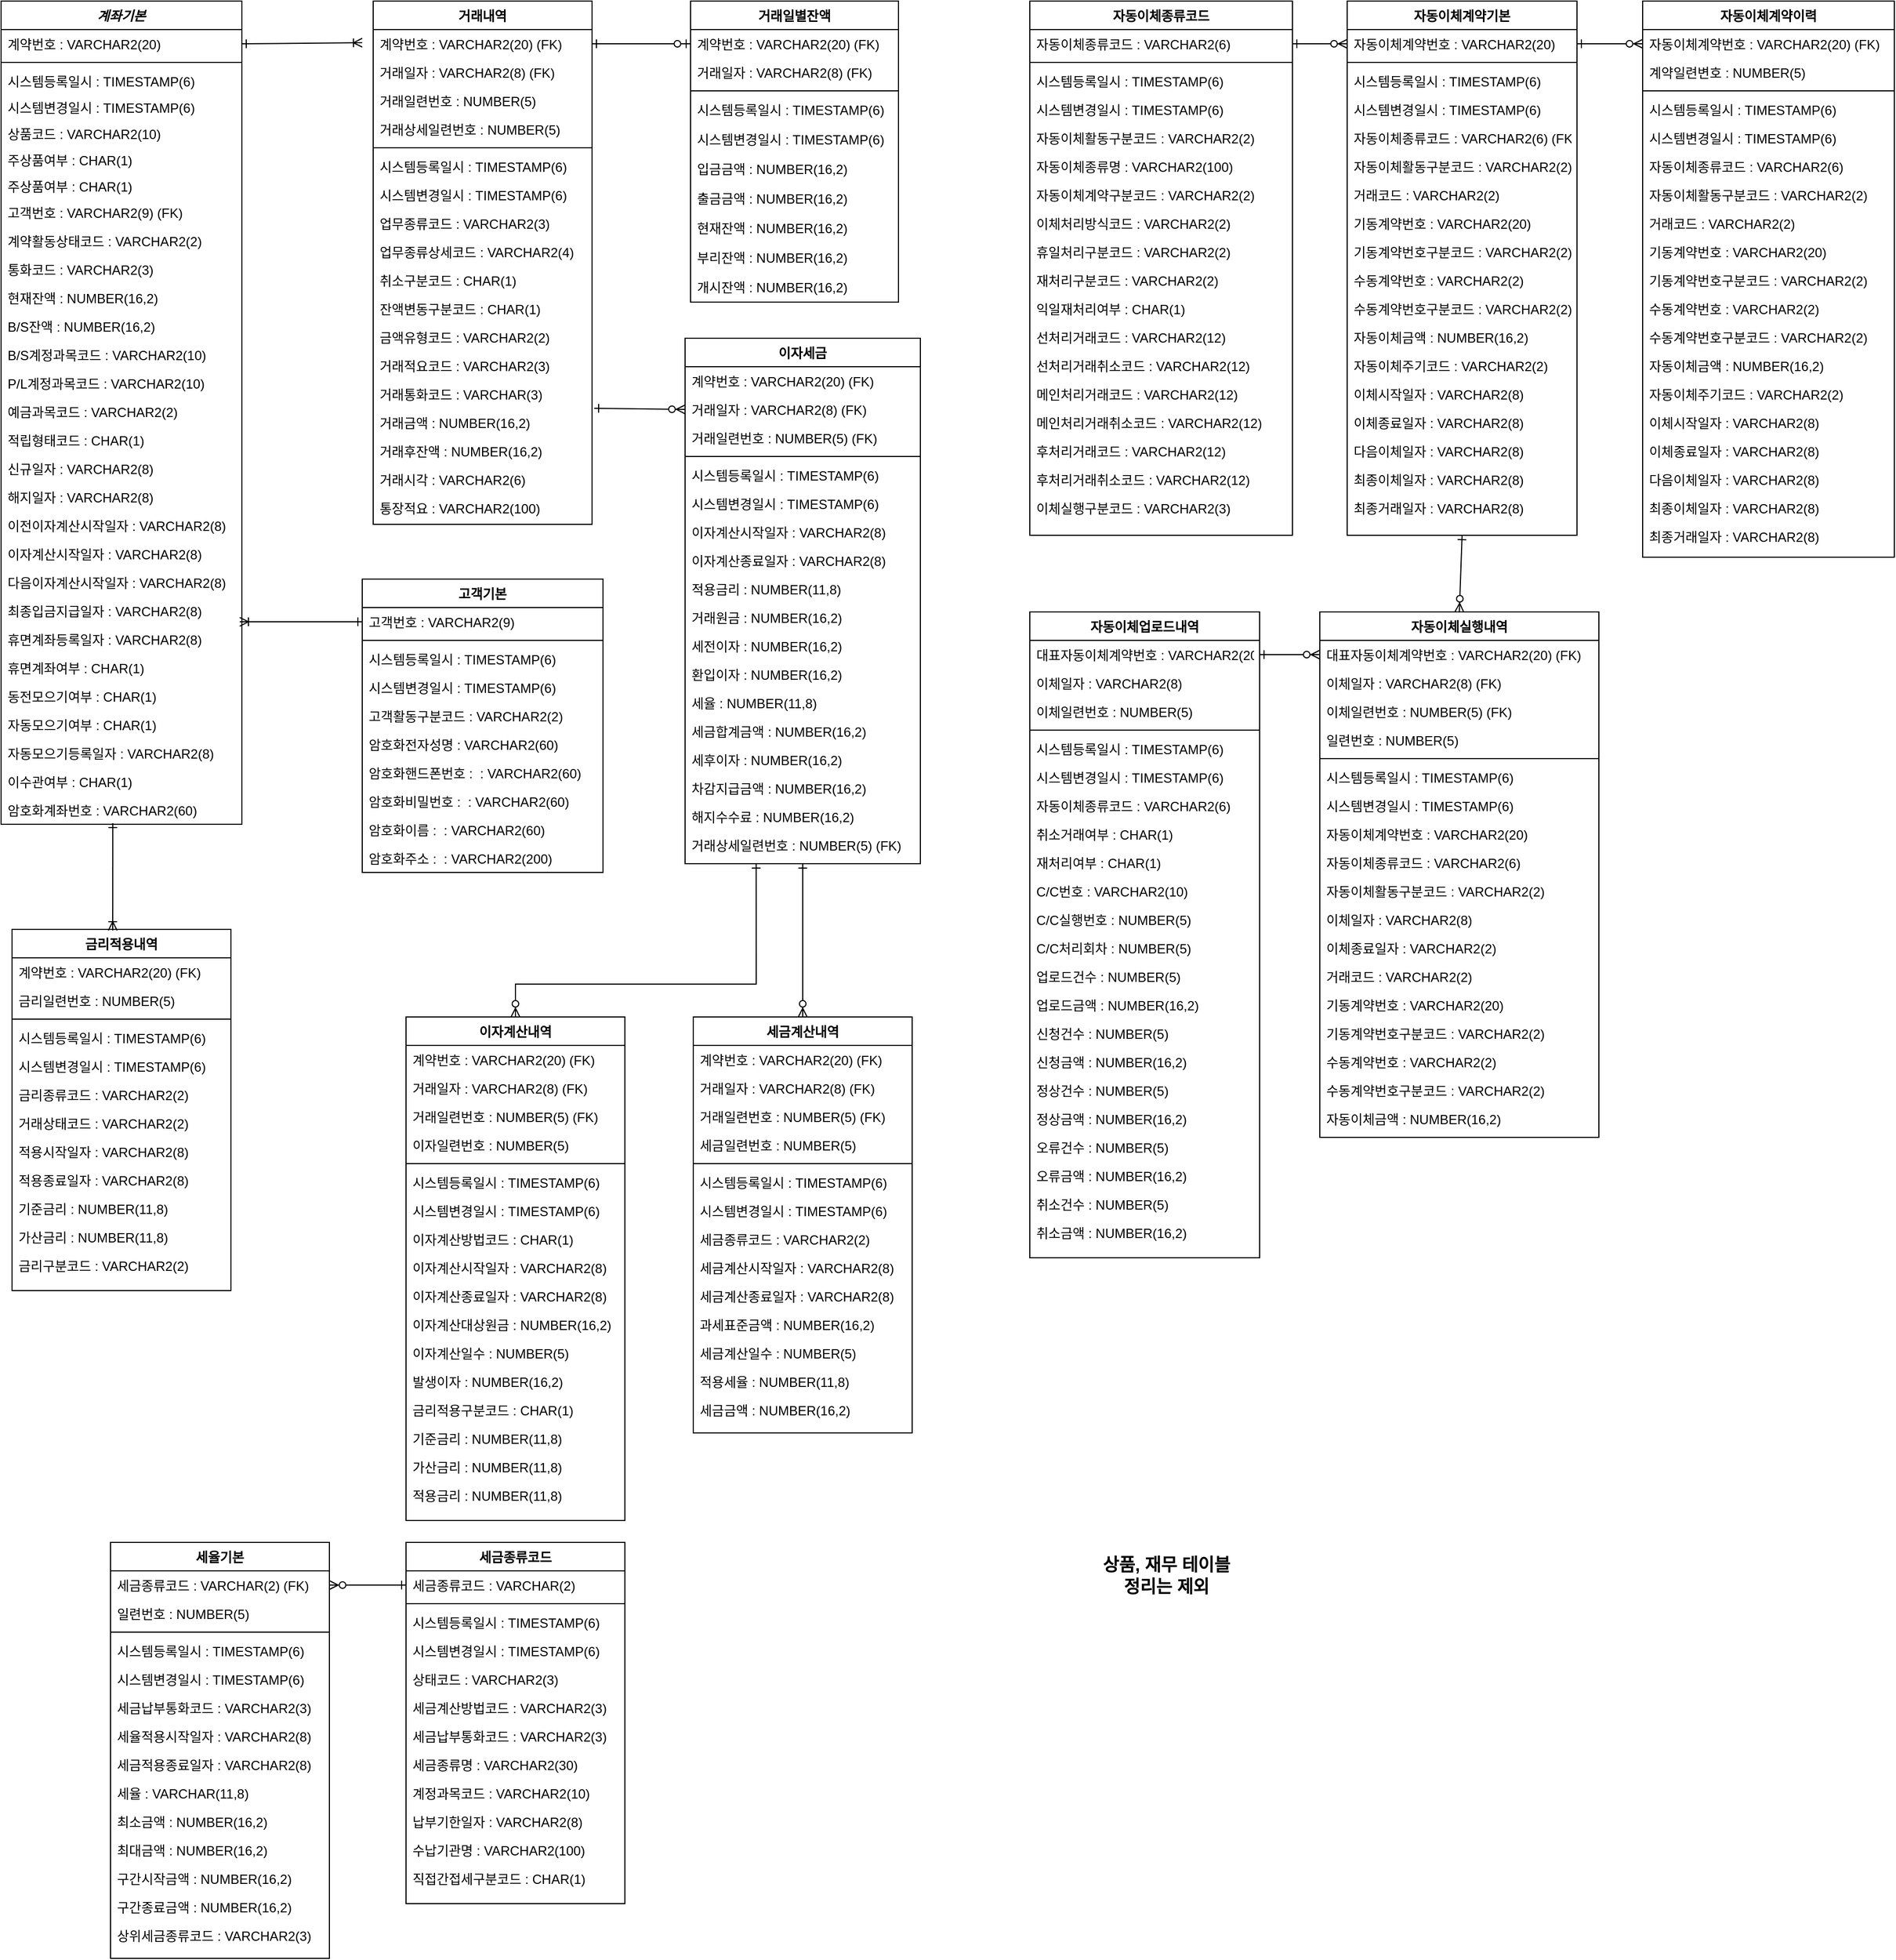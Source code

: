 <mxfile version="14.4.3" type="github">
  <diagram id="C5RBs43oDa-KdzZeNtuy" name="Page-1">
    <mxGraphModel dx="1673" dy="896" grid="1" gridSize="10" guides="1" tooltips="1" connect="1" arrows="1" fold="1" page="1" pageScale="1" pageWidth="1800" pageHeight="2000" math="0" shadow="0">
      <root>
        <mxCell id="WIyWlLk6GJQsqaUBKTNV-0" />
        <mxCell id="WIyWlLk6GJQsqaUBKTNV-1" parent="WIyWlLk6GJQsqaUBKTNV-0" />
        <mxCell id="zkfFHV4jXpPFQw0GAbJ--0" value="계좌기본&#xa;" style="swimlane;fontStyle=3;align=center;verticalAlign=top;childLayout=stackLayout;horizontal=1;startSize=26;horizontalStack=0;resizeParent=1;resizeLast=0;collapsible=1;marginBottom=0;rounded=0;shadow=0;strokeWidth=1;" parent="WIyWlLk6GJQsqaUBKTNV-1" vertex="1">
          <mxGeometry x="20" y="32" width="220" height="752" as="geometry">
            <mxRectangle x="230" y="140" width="160" height="26" as="alternateBounds" />
          </mxGeometry>
        </mxCell>
        <mxCell id="zkfFHV4jXpPFQw0GAbJ--1" value="계약번호 : VARCHAR2(20)" style="text;align=left;verticalAlign=top;spacingLeft=4;spacingRight=4;overflow=hidden;rotatable=0;points=[[0,0.5],[1,0.5]];portConstraint=eastwest;" parent="zkfFHV4jXpPFQw0GAbJ--0" vertex="1">
          <mxGeometry y="26" width="220" height="26" as="geometry" />
        </mxCell>
        <mxCell id="zkfFHV4jXpPFQw0GAbJ--4" value="" style="line;html=1;strokeWidth=1;align=left;verticalAlign=middle;spacingTop=-1;spacingLeft=3;spacingRight=3;rotatable=0;labelPosition=right;points=[];portConstraint=eastwest;" parent="zkfFHV4jXpPFQw0GAbJ--0" vertex="1">
          <mxGeometry y="52" width="220" height="8" as="geometry" />
        </mxCell>
        <mxCell id="T4zctM7MsMs5SMgnD1SF-33" value="시스템등록일시 : TIMESTAMP(6)" style="text;align=left;verticalAlign=top;spacingLeft=4;spacingRight=4;overflow=hidden;rotatable=0;points=[[0,0.5],[1,0.5]];portConstraint=eastwest;" parent="zkfFHV4jXpPFQw0GAbJ--0" vertex="1">
          <mxGeometry y="60" width="220" height="24" as="geometry" />
        </mxCell>
        <mxCell id="T4zctM7MsMs5SMgnD1SF-31" value="시스템변경일시 : TIMESTAMP(6)&#xa;" style="text;align=left;verticalAlign=top;spacingLeft=4;spacingRight=4;overflow=hidden;rotatable=0;points=[[0,0.5],[1,0.5]];portConstraint=eastwest;" parent="zkfFHV4jXpPFQw0GAbJ--0" vertex="1">
          <mxGeometry y="84" width="220" height="24" as="geometry" />
        </mxCell>
        <mxCell id="T4zctM7MsMs5SMgnD1SF-32" value="상품코드 : VARCHAR2(10)" style="text;align=left;verticalAlign=top;spacingLeft=4;spacingRight=4;overflow=hidden;rotatable=0;points=[[0,0.5],[1,0.5]];portConstraint=eastwest;" parent="zkfFHV4jXpPFQw0GAbJ--0" vertex="1">
          <mxGeometry y="108" width="220" height="24" as="geometry" />
        </mxCell>
        <mxCell id="T4zctM7MsMs5SMgnD1SF-166" value="주상품여부 : CHAR(1)" style="text;align=left;verticalAlign=top;spacingLeft=4;spacingRight=4;overflow=hidden;rotatable=0;points=[[0,0.5],[1,0.5]];portConstraint=eastwest;" parent="zkfFHV4jXpPFQw0GAbJ--0" vertex="1">
          <mxGeometry y="132" width="220" height="24" as="geometry" />
        </mxCell>
        <mxCell id="lA73QzJkoZ0jvZdQi7zG-1" value="주상품여부 : CHAR(1)" style="text;align=left;verticalAlign=top;spacingLeft=4;spacingRight=4;overflow=hidden;rotatable=0;points=[[0,0.5],[1,0.5]];portConstraint=eastwest;" vertex="1" parent="zkfFHV4jXpPFQw0GAbJ--0">
          <mxGeometry y="156" width="220" height="24" as="geometry" />
        </mxCell>
        <mxCell id="T4zctM7MsMs5SMgnD1SF-4" value="고객번호 : VARCHAR2(9) (FK)" style="text;align=left;verticalAlign=top;spacingLeft=4;spacingRight=4;overflow=hidden;rotatable=0;points=[[0,0.5],[1,0.5]];portConstraint=eastwest;" parent="zkfFHV4jXpPFQw0GAbJ--0" vertex="1">
          <mxGeometry y="180" width="220" height="26" as="geometry" />
        </mxCell>
        <mxCell id="T4zctM7MsMs5SMgnD1SF-20" value="계약활동상태코드 : VARCHAR2(2)" style="text;align=left;verticalAlign=top;spacingLeft=4;spacingRight=4;overflow=hidden;rotatable=0;points=[[0,0.5],[1,0.5]];portConstraint=eastwest;" parent="zkfFHV4jXpPFQw0GAbJ--0" vertex="1">
          <mxGeometry y="206" width="220" height="26" as="geometry" />
        </mxCell>
        <mxCell id="T4zctM7MsMs5SMgnD1SF-21" value="통화코드 : VARCHAR2(3)" style="text;align=left;verticalAlign=top;spacingLeft=4;spacingRight=4;overflow=hidden;rotatable=0;points=[[0,0.5],[1,0.5]];portConstraint=eastwest;" parent="zkfFHV4jXpPFQw0GAbJ--0" vertex="1">
          <mxGeometry y="232" width="220" height="26" as="geometry" />
        </mxCell>
        <mxCell id="T4zctM7MsMs5SMgnD1SF-6" value="현재잔액 : NUMBER(16,2)" style="text;align=left;verticalAlign=top;spacingLeft=4;spacingRight=4;overflow=hidden;rotatable=0;points=[[0,0.5],[1,0.5]];portConstraint=eastwest;" parent="zkfFHV4jXpPFQw0GAbJ--0" vertex="1">
          <mxGeometry y="258" width="220" height="26" as="geometry" />
        </mxCell>
        <mxCell id="T4zctM7MsMs5SMgnD1SF-7" value="B/S잔액 : NUMBER(16,2)" style="text;align=left;verticalAlign=top;spacingLeft=4;spacingRight=4;overflow=hidden;rotatable=0;points=[[0,0.5],[1,0.5]];portConstraint=eastwest;" parent="zkfFHV4jXpPFQw0GAbJ--0" vertex="1">
          <mxGeometry y="284" width="220" height="26" as="geometry" />
        </mxCell>
        <mxCell id="T4zctM7MsMs5SMgnD1SF-8" value="B/S계정과목코드 : VARCHAR2(10)" style="text;align=left;verticalAlign=top;spacingLeft=4;spacingRight=4;overflow=hidden;rotatable=0;points=[[0,0.5],[1,0.5]];portConstraint=eastwest;" parent="zkfFHV4jXpPFQw0GAbJ--0" vertex="1">
          <mxGeometry y="310" width="220" height="26" as="geometry" />
        </mxCell>
        <mxCell id="T4zctM7MsMs5SMgnD1SF-9" value="P/L계정과목코드 : VARCHAR2(10)" style="text;align=left;verticalAlign=top;spacingLeft=4;spacingRight=4;overflow=hidden;rotatable=0;points=[[0,0.5],[1,0.5]];portConstraint=eastwest;" parent="zkfFHV4jXpPFQw0GAbJ--0" vertex="1">
          <mxGeometry y="336" width="220" height="26" as="geometry" />
        </mxCell>
        <mxCell id="T4zctM7MsMs5SMgnD1SF-10" value="예금과목코드 : VARCHAR2(2)" style="text;align=left;verticalAlign=top;spacingLeft=4;spacingRight=4;overflow=hidden;rotatable=0;points=[[0,0.5],[1,0.5]];portConstraint=eastwest;" parent="zkfFHV4jXpPFQw0GAbJ--0" vertex="1">
          <mxGeometry y="362" width="220" height="26" as="geometry" />
        </mxCell>
        <mxCell id="T4zctM7MsMs5SMgnD1SF-11" value="적립형태코드 : CHAR(1)" style="text;align=left;verticalAlign=top;spacingLeft=4;spacingRight=4;overflow=hidden;rotatable=0;points=[[0,0.5],[1,0.5]];portConstraint=eastwest;" parent="zkfFHV4jXpPFQw0GAbJ--0" vertex="1">
          <mxGeometry y="388" width="220" height="26" as="geometry" />
        </mxCell>
        <mxCell id="T4zctM7MsMs5SMgnD1SF-5" value="신규일자 : VARCHAR2(8)" style="text;align=left;verticalAlign=top;spacingLeft=4;spacingRight=4;overflow=hidden;rotatable=0;points=[[0,0.5],[1,0.5]];portConstraint=eastwest;" parent="zkfFHV4jXpPFQw0GAbJ--0" vertex="1">
          <mxGeometry y="414" width="220" height="26" as="geometry" />
        </mxCell>
        <mxCell id="T4zctM7MsMs5SMgnD1SF-12" value="해지일자 : VARCHAR2(8)" style="text;align=left;verticalAlign=top;spacingLeft=4;spacingRight=4;overflow=hidden;rotatable=0;points=[[0,0.5],[1,0.5]];portConstraint=eastwest;" parent="zkfFHV4jXpPFQw0GAbJ--0" vertex="1">
          <mxGeometry y="440" width="220" height="26" as="geometry" />
        </mxCell>
        <mxCell id="T4zctM7MsMs5SMgnD1SF-13" value="이전이자계산시작일자 : VARCHAR2(8)" style="text;align=left;verticalAlign=top;spacingLeft=4;spacingRight=4;overflow=hidden;rotatable=0;points=[[0,0.5],[1,0.5]];portConstraint=eastwest;" parent="zkfFHV4jXpPFQw0GAbJ--0" vertex="1">
          <mxGeometry y="466" width="220" height="26" as="geometry" />
        </mxCell>
        <mxCell id="T4zctM7MsMs5SMgnD1SF-14" value="이자계산시작일자 : VARCHAR2(8)" style="text;align=left;verticalAlign=top;spacingLeft=4;spacingRight=4;overflow=hidden;rotatable=0;points=[[0,0.5],[1,0.5]];portConstraint=eastwest;" parent="zkfFHV4jXpPFQw0GAbJ--0" vertex="1">
          <mxGeometry y="492" width="220" height="26" as="geometry" />
        </mxCell>
        <mxCell id="T4zctM7MsMs5SMgnD1SF-15" value="다음이자계산시작일자 : VARCHAR2(8)" style="text;align=left;verticalAlign=top;spacingLeft=4;spacingRight=4;overflow=hidden;rotatable=0;points=[[0,0.5],[1,0.5]];portConstraint=eastwest;" parent="zkfFHV4jXpPFQw0GAbJ--0" vertex="1">
          <mxGeometry y="518" width="220" height="26" as="geometry" />
        </mxCell>
        <mxCell id="T4zctM7MsMs5SMgnD1SF-19" value="최종입금지급일자 : VARCHAR2(8)" style="text;align=left;verticalAlign=top;spacingLeft=4;spacingRight=4;overflow=hidden;rotatable=0;points=[[0,0.5],[1,0.5]];portConstraint=eastwest;" parent="zkfFHV4jXpPFQw0GAbJ--0" vertex="1">
          <mxGeometry y="544" width="220" height="26" as="geometry" />
        </mxCell>
        <mxCell id="T4zctM7MsMs5SMgnD1SF-16" value="휴면계좌등록일자 : VARCHAR2(8)" style="text;align=left;verticalAlign=top;spacingLeft=4;spacingRight=4;overflow=hidden;rotatable=0;points=[[0,0.5],[1,0.5]];portConstraint=eastwest;" parent="zkfFHV4jXpPFQw0GAbJ--0" vertex="1">
          <mxGeometry y="570" width="220" height="26" as="geometry" />
        </mxCell>
        <mxCell id="T4zctM7MsMs5SMgnD1SF-18" value="휴면계좌여부 : CHAR(1)" style="text;align=left;verticalAlign=top;spacingLeft=4;spacingRight=4;overflow=hidden;rotatable=0;points=[[0,0.5],[1,0.5]];portConstraint=eastwest;" parent="zkfFHV4jXpPFQw0GAbJ--0" vertex="1">
          <mxGeometry y="596" width="220" height="26" as="geometry" />
        </mxCell>
        <mxCell id="T4zctM7MsMs5SMgnD1SF-164" value="동전모으기여부 : CHAR(1)" style="text;align=left;verticalAlign=top;spacingLeft=4;spacingRight=4;overflow=hidden;rotatable=0;points=[[0,0.5],[1,0.5]];portConstraint=eastwest;" parent="zkfFHV4jXpPFQw0GAbJ--0" vertex="1">
          <mxGeometry y="622" width="220" height="26" as="geometry" />
        </mxCell>
        <mxCell id="T4zctM7MsMs5SMgnD1SF-163" value="자동모으기여부 : CHAR(1)" style="text;align=left;verticalAlign=top;spacingLeft=4;spacingRight=4;overflow=hidden;rotatable=0;points=[[0,0.5],[1,0.5]];portConstraint=eastwest;" parent="zkfFHV4jXpPFQw0GAbJ--0" vertex="1">
          <mxGeometry y="648" width="220" height="26" as="geometry" />
        </mxCell>
        <mxCell id="T4zctM7MsMs5SMgnD1SF-165" value="자동모으기등록일자 : VARCHAR2(8)" style="text;align=left;verticalAlign=top;spacingLeft=4;spacingRight=4;overflow=hidden;rotatable=0;points=[[0,0.5],[1,0.5]];portConstraint=eastwest;" parent="zkfFHV4jXpPFQw0GAbJ--0" vertex="1">
          <mxGeometry y="674" width="220" height="26" as="geometry" />
        </mxCell>
        <mxCell id="T4zctM7MsMs5SMgnD1SF-362" value="이수관여부 : CHAR(1)" style="text;align=left;verticalAlign=top;spacingLeft=4;spacingRight=4;overflow=hidden;rotatable=0;points=[[0,0.5],[1,0.5]];portConstraint=eastwest;" parent="zkfFHV4jXpPFQw0GAbJ--0" vertex="1">
          <mxGeometry y="700" width="220" height="26" as="geometry" />
        </mxCell>
        <mxCell id="T4zctM7MsMs5SMgnD1SF-363" value="암호화계좌번호 : VARCHAR2(60)" style="text;align=left;verticalAlign=top;spacingLeft=4;spacingRight=4;overflow=hidden;rotatable=0;points=[[0,0.5],[1,0.5]];portConstraint=eastwest;" parent="zkfFHV4jXpPFQw0GAbJ--0" vertex="1">
          <mxGeometry y="726" width="220" height="26" as="geometry" />
        </mxCell>
        <mxCell id="zkfFHV4jXpPFQw0GAbJ--6" value="고객기본" style="swimlane;fontStyle=1;align=center;verticalAlign=top;childLayout=stackLayout;horizontal=1;startSize=26;horizontalStack=0;resizeParent=1;resizeLast=0;collapsible=1;marginBottom=0;rounded=0;shadow=0;strokeWidth=1;" parent="WIyWlLk6GJQsqaUBKTNV-1" vertex="1">
          <mxGeometry x="350" y="560" width="220" height="268" as="geometry">
            <mxRectangle x="130" y="380" width="160" height="26" as="alternateBounds" />
          </mxGeometry>
        </mxCell>
        <mxCell id="zkfFHV4jXpPFQw0GAbJ--7" value="고객번호 : VARCHAR2(9)" style="text;align=left;verticalAlign=top;spacingLeft=4;spacingRight=4;overflow=hidden;rotatable=0;points=[[0,0.5],[1,0.5]];portConstraint=eastwest;" parent="zkfFHV4jXpPFQw0GAbJ--6" vertex="1">
          <mxGeometry y="26" width="220" height="26" as="geometry" />
        </mxCell>
        <mxCell id="zkfFHV4jXpPFQw0GAbJ--9" value="" style="line;html=1;strokeWidth=1;align=left;verticalAlign=middle;spacingTop=-1;spacingLeft=3;spacingRight=3;rotatable=0;labelPosition=right;points=[];portConstraint=eastwest;" parent="zkfFHV4jXpPFQw0GAbJ--6" vertex="1">
          <mxGeometry y="52" width="220" height="8" as="geometry" />
        </mxCell>
        <mxCell id="zkfFHV4jXpPFQw0GAbJ--10" value="시스템등록일시 : TIMESTAMP(6)" style="text;align=left;verticalAlign=top;spacingLeft=4;spacingRight=4;overflow=hidden;rotatable=0;points=[[0,0.5],[1,0.5]];portConstraint=eastwest;fontStyle=0" parent="zkfFHV4jXpPFQw0GAbJ--6" vertex="1">
          <mxGeometry y="60" width="220" height="26" as="geometry" />
        </mxCell>
        <mxCell id="lA73QzJkoZ0jvZdQi7zG-33" value="시스템변경일시 : TIMESTAMP(6)&#xa;" style="text;align=left;verticalAlign=top;spacingLeft=4;spacingRight=4;overflow=hidden;rotatable=0;points=[[0,0.5],[1,0.5]];portConstraint=eastwest;fontStyle=0" vertex="1" parent="zkfFHV4jXpPFQw0GAbJ--6">
          <mxGeometry y="86" width="220" height="26" as="geometry" />
        </mxCell>
        <mxCell id="lA73QzJkoZ0jvZdQi7zG-34" value="고객활동구분코드 : VARCHAR2(2)" style="text;align=left;verticalAlign=top;spacingLeft=4;spacingRight=4;overflow=hidden;rotatable=0;points=[[0,0.5],[1,0.5]];portConstraint=eastwest;fontStyle=0" vertex="1" parent="zkfFHV4jXpPFQw0GAbJ--6">
          <mxGeometry y="112" width="220" height="26" as="geometry" />
        </mxCell>
        <mxCell id="lA73QzJkoZ0jvZdQi7zG-35" value="암호화전자성명 : VARCHAR2(60)" style="text;align=left;verticalAlign=top;spacingLeft=4;spacingRight=4;overflow=hidden;rotatable=0;points=[[0,0.5],[1,0.5]];portConstraint=eastwest;fontStyle=0" vertex="1" parent="zkfFHV4jXpPFQw0GAbJ--6">
          <mxGeometry y="138" width="220" height="26" as="geometry" />
        </mxCell>
        <mxCell id="zkfFHV4jXpPFQw0GAbJ--11" value="암호화핸드폰번호 :  : VARCHAR2(60)" style="text;align=left;verticalAlign=top;spacingLeft=4;spacingRight=4;overflow=hidden;rotatable=0;points=[[0,0.5],[1,0.5]];portConstraint=eastwest;" parent="zkfFHV4jXpPFQw0GAbJ--6" vertex="1">
          <mxGeometry y="164" width="220" height="26" as="geometry" />
        </mxCell>
        <mxCell id="lA73QzJkoZ0jvZdQi7zG-36" value="암호화비밀번호 :  : VARCHAR2(60)" style="text;align=left;verticalAlign=top;spacingLeft=4;spacingRight=4;overflow=hidden;rotatable=0;points=[[0,0.5],[1,0.5]];portConstraint=eastwest;" vertex="1" parent="zkfFHV4jXpPFQw0GAbJ--6">
          <mxGeometry y="190" width="220" height="26" as="geometry" />
        </mxCell>
        <mxCell id="lA73QzJkoZ0jvZdQi7zG-37" value="암호화이름 :  : VARCHAR2(60)" style="text;align=left;verticalAlign=top;spacingLeft=4;spacingRight=4;overflow=hidden;rotatable=0;points=[[0,0.5],[1,0.5]];portConstraint=eastwest;" vertex="1" parent="zkfFHV4jXpPFQw0GAbJ--6">
          <mxGeometry y="216" width="220" height="26" as="geometry" />
        </mxCell>
        <mxCell id="lA73QzJkoZ0jvZdQi7zG-38" value="암호화주소 :  : VARCHAR2(200)" style="text;align=left;verticalAlign=top;spacingLeft=4;spacingRight=4;overflow=hidden;rotatable=0;points=[[0,0.5],[1,0.5]];portConstraint=eastwest;" vertex="1" parent="zkfFHV4jXpPFQw0GAbJ--6">
          <mxGeometry y="242" width="220" height="26" as="geometry" />
        </mxCell>
        <mxCell id="zkfFHV4jXpPFQw0GAbJ--13" value="거래내역" style="swimlane;fontStyle=1;align=center;verticalAlign=top;childLayout=stackLayout;horizontal=1;startSize=26;horizontalStack=0;resizeParent=1;resizeLast=0;collapsible=1;marginBottom=0;rounded=0;shadow=0;strokeWidth=1;" parent="WIyWlLk6GJQsqaUBKTNV-1" vertex="1">
          <mxGeometry x="360" y="32" width="200" height="478" as="geometry">
            <mxRectangle x="340" y="380" width="170" height="26" as="alternateBounds" />
          </mxGeometry>
        </mxCell>
        <mxCell id="T4zctM7MsMs5SMgnD1SF-29" value="계약번호 : VARCHAR2(20) (FK)" style="text;align=left;verticalAlign=top;spacingLeft=4;spacingRight=4;overflow=hidden;rotatable=0;points=[[0,0.5],[1,0.5]];portConstraint=eastwest;" parent="zkfFHV4jXpPFQw0GAbJ--13" vertex="1">
          <mxGeometry y="26" width="200" height="26" as="geometry" />
        </mxCell>
        <mxCell id="zkfFHV4jXpPFQw0GAbJ--14" value="거래일자 : VARCHAR2(8) (FK)" style="text;align=left;verticalAlign=top;spacingLeft=4;spacingRight=4;overflow=hidden;rotatable=0;points=[[0,0.5],[1,0.5]];portConstraint=eastwest;" parent="zkfFHV4jXpPFQw0GAbJ--13" vertex="1">
          <mxGeometry y="52" width="200" height="26" as="geometry" />
        </mxCell>
        <mxCell id="T4zctM7MsMs5SMgnD1SF-27" value="거래일련번호 : NUMBER(5)" style="text;align=left;verticalAlign=top;spacingLeft=4;spacingRight=4;overflow=hidden;rotatable=0;points=[[0,0.5],[1,0.5]];portConstraint=eastwest;" parent="zkfFHV4jXpPFQw0GAbJ--13" vertex="1">
          <mxGeometry y="78" width="200" height="26" as="geometry" />
        </mxCell>
        <mxCell id="T4zctM7MsMs5SMgnD1SF-28" value="거래상세일련번호 : NUMBER(5)" style="text;align=left;verticalAlign=top;spacingLeft=4;spacingRight=4;overflow=hidden;rotatable=0;points=[[0,0.5],[1,0.5]];portConstraint=eastwest;" parent="zkfFHV4jXpPFQw0GAbJ--13" vertex="1">
          <mxGeometry y="104" width="200" height="26" as="geometry" />
        </mxCell>
        <mxCell id="zkfFHV4jXpPFQw0GAbJ--15" value="" style="line;html=1;strokeWidth=1;align=left;verticalAlign=middle;spacingTop=-1;spacingLeft=3;spacingRight=3;rotatable=0;labelPosition=right;points=[];portConstraint=eastwest;" parent="zkfFHV4jXpPFQw0GAbJ--13" vertex="1">
          <mxGeometry y="130" width="200" height="8" as="geometry" />
        </mxCell>
        <mxCell id="T4zctM7MsMs5SMgnD1SF-30" value="시스템등록일시 : TIMESTAMP(6)" style="text;align=left;verticalAlign=top;spacingLeft=4;spacingRight=4;overflow=hidden;rotatable=0;points=[[0,0.5],[1,0.5]];portConstraint=eastwest;" parent="zkfFHV4jXpPFQw0GAbJ--13" vertex="1">
          <mxGeometry y="138" width="200" height="26" as="geometry" />
        </mxCell>
        <mxCell id="T4zctM7MsMs5SMgnD1SF-34" value="시스템변경일시 : TIMESTAMP(6)&#xa;" style="text;align=left;verticalAlign=top;spacingLeft=4;spacingRight=4;overflow=hidden;rotatable=0;points=[[0,0.5],[1,0.5]];portConstraint=eastwest;" parent="zkfFHV4jXpPFQw0GAbJ--13" vertex="1">
          <mxGeometry y="164" width="200" height="26" as="geometry" />
        </mxCell>
        <mxCell id="T4zctM7MsMs5SMgnD1SF-46" value="업무종류코드 : VARCHAR2(3)" style="text;align=left;verticalAlign=top;spacingLeft=4;spacingRight=4;overflow=hidden;rotatable=0;points=[[0,0.5],[1,0.5]];portConstraint=eastwest;" parent="zkfFHV4jXpPFQw0GAbJ--13" vertex="1">
          <mxGeometry y="190" width="200" height="26" as="geometry" />
        </mxCell>
        <mxCell id="T4zctM7MsMs5SMgnD1SF-48" value="업무종류상세코드 : VARCHAR2(4)" style="text;align=left;verticalAlign=top;spacingLeft=4;spacingRight=4;overflow=hidden;rotatable=0;points=[[0,0.5],[1,0.5]];portConstraint=eastwest;" parent="zkfFHV4jXpPFQw0GAbJ--13" vertex="1">
          <mxGeometry y="216" width="200" height="26" as="geometry" />
        </mxCell>
        <mxCell id="T4zctM7MsMs5SMgnD1SF-35" value="취소구분코드 : CHAR(1)" style="text;align=left;verticalAlign=top;spacingLeft=4;spacingRight=4;overflow=hidden;rotatable=0;points=[[0,0.5],[1,0.5]];portConstraint=eastwest;" parent="zkfFHV4jXpPFQw0GAbJ--13" vertex="1">
          <mxGeometry y="242" width="200" height="26" as="geometry" />
        </mxCell>
        <mxCell id="T4zctM7MsMs5SMgnD1SF-39" value="잔액변동구분코드 : CHAR(1)" style="text;align=left;verticalAlign=top;spacingLeft=4;spacingRight=4;overflow=hidden;rotatable=0;points=[[0,0.5],[1,0.5]];portConstraint=eastwest;" parent="zkfFHV4jXpPFQw0GAbJ--13" vertex="1">
          <mxGeometry y="268" width="200" height="26" as="geometry" />
        </mxCell>
        <mxCell id="T4zctM7MsMs5SMgnD1SF-47" value="금액유형코드 : VARCHAR2(2)" style="text;align=left;verticalAlign=top;spacingLeft=4;spacingRight=4;overflow=hidden;rotatable=0;points=[[0,0.5],[1,0.5]];portConstraint=eastwest;" parent="zkfFHV4jXpPFQw0GAbJ--13" vertex="1">
          <mxGeometry y="294" width="200" height="26" as="geometry" />
        </mxCell>
        <mxCell id="T4zctM7MsMs5SMgnD1SF-49" value="거래적요코드 : VARCHAR2(3)" style="text;align=left;verticalAlign=top;spacingLeft=4;spacingRight=4;overflow=hidden;rotatable=0;points=[[0,0.5],[1,0.5]];portConstraint=eastwest;" parent="zkfFHV4jXpPFQw0GAbJ--13" vertex="1">
          <mxGeometry y="320" width="200" height="26" as="geometry" />
        </mxCell>
        <mxCell id="T4zctM7MsMs5SMgnD1SF-40" value="거래통화코드 : VARCHAR(3)" style="text;align=left;verticalAlign=top;spacingLeft=4;spacingRight=4;overflow=hidden;rotatable=0;points=[[0,0.5],[1,0.5]];portConstraint=eastwest;" parent="zkfFHV4jXpPFQw0GAbJ--13" vertex="1">
          <mxGeometry y="346" width="200" height="26" as="geometry" />
        </mxCell>
        <mxCell id="T4zctM7MsMs5SMgnD1SF-41" value="거래금액 : NUMBER(16,2)" style="text;align=left;verticalAlign=top;spacingLeft=4;spacingRight=4;overflow=hidden;rotatable=0;points=[[0,0.5],[1,0.5]];portConstraint=eastwest;" parent="zkfFHV4jXpPFQw0GAbJ--13" vertex="1">
          <mxGeometry y="372" width="200" height="26" as="geometry" />
        </mxCell>
        <mxCell id="T4zctM7MsMs5SMgnD1SF-42" value="거래후잔액 : NUMBER(16,2)" style="text;align=left;verticalAlign=top;spacingLeft=4;spacingRight=4;overflow=hidden;rotatable=0;points=[[0,0.5],[1,0.5]];portConstraint=eastwest;" parent="zkfFHV4jXpPFQw0GAbJ--13" vertex="1">
          <mxGeometry y="398" width="200" height="26" as="geometry" />
        </mxCell>
        <mxCell id="T4zctM7MsMs5SMgnD1SF-43" value="거래시각 : VARCHAR2(6)" style="text;align=left;verticalAlign=top;spacingLeft=4;spacingRight=4;overflow=hidden;rotatable=0;points=[[0,0.5],[1,0.5]];portConstraint=eastwest;" parent="zkfFHV4jXpPFQw0GAbJ--13" vertex="1">
          <mxGeometry y="424" width="200" height="26" as="geometry" />
        </mxCell>
        <mxCell id="T4zctM7MsMs5SMgnD1SF-44" value="통장적요 : VARCHAR2(100)" style="text;align=left;verticalAlign=top;spacingLeft=4;spacingRight=4;overflow=hidden;rotatable=0;points=[[0,0.5],[1,0.5]];portConstraint=eastwest;" parent="zkfFHV4jXpPFQw0GAbJ--13" vertex="1">
          <mxGeometry y="450" width="200" height="26" as="geometry" />
        </mxCell>
        <mxCell id="T4zctM7MsMs5SMgnD1SF-37" value="" style="endArrow=ERoneToMany;html=1;exitX=1;exitY=0.5;exitDx=0;exitDy=0;rounded=0;endFill=0;startArrow=ERone;startFill=0;" parent="WIyWlLk6GJQsqaUBKTNV-1" source="zkfFHV4jXpPFQw0GAbJ--1" edge="1">
          <mxGeometry x="-0.876" y="9" width="50" height="50" relative="1" as="geometry">
            <mxPoint x="241.98" y="122" as="sourcePoint" />
            <mxPoint x="350" y="70" as="targetPoint" />
            <mxPoint as="offset" />
          </mxGeometry>
        </mxCell>
        <mxCell id="T4zctM7MsMs5SMgnD1SF-54" value="거래일별잔액" style="swimlane;fontStyle=1;align=center;verticalAlign=top;childLayout=stackLayout;horizontal=1;startSize=26;horizontalStack=0;resizeParent=1;resizeParentMax=0;resizeLast=0;collapsible=1;marginBottom=0;" parent="WIyWlLk6GJQsqaUBKTNV-1" vertex="1">
          <mxGeometry x="650" y="32" width="190" height="275" as="geometry" />
        </mxCell>
        <mxCell id="T4zctM7MsMs5SMgnD1SF-55" value="계약번호 : VARCHAR2(20) (FK)" style="text;strokeColor=none;fillColor=none;align=left;verticalAlign=top;spacingLeft=4;spacingRight=4;overflow=hidden;rotatable=0;points=[[0,0.5],[1,0.5]];portConstraint=eastwest;" parent="T4zctM7MsMs5SMgnD1SF-54" vertex="1">
          <mxGeometry y="26" width="190" height="26" as="geometry" />
        </mxCell>
        <mxCell id="T4zctM7MsMs5SMgnD1SF-58" value="거래일자 : VARCHAR2(8) (FK)" style="text;strokeColor=none;fillColor=none;align=left;verticalAlign=top;spacingLeft=4;spacingRight=4;overflow=hidden;rotatable=0;points=[[0,0.5],[1,0.5]];portConstraint=eastwest;" parent="T4zctM7MsMs5SMgnD1SF-54" vertex="1">
          <mxGeometry y="52" width="190" height="26" as="geometry" />
        </mxCell>
        <mxCell id="T4zctM7MsMs5SMgnD1SF-56" value="" style="line;strokeWidth=1;fillColor=none;align=left;verticalAlign=middle;spacingTop=-1;spacingLeft=3;spacingRight=3;rotatable=0;labelPosition=right;points=[];portConstraint=eastwest;" parent="T4zctM7MsMs5SMgnD1SF-54" vertex="1">
          <mxGeometry y="78" width="190" height="8" as="geometry" />
        </mxCell>
        <mxCell id="T4zctM7MsMs5SMgnD1SF-60" value="시스템등록일시 : TIMESTAMP(6)" style="text;strokeColor=none;fillColor=none;align=left;verticalAlign=top;spacingLeft=4;spacingRight=4;overflow=hidden;rotatable=0;points=[[0,0.5],[1,0.5]];portConstraint=eastwest;" parent="T4zctM7MsMs5SMgnD1SF-54" vertex="1">
          <mxGeometry y="86" width="190" height="27" as="geometry" />
        </mxCell>
        <mxCell id="T4zctM7MsMs5SMgnD1SF-61" value="시스템변경일시 : TIMESTAMP(6)" style="text;strokeColor=none;fillColor=none;align=left;verticalAlign=top;spacingLeft=4;spacingRight=4;overflow=hidden;rotatable=0;points=[[0,0.5],[1,0.5]];portConstraint=eastwest;" parent="T4zctM7MsMs5SMgnD1SF-54" vertex="1">
          <mxGeometry y="113" width="190" height="27" as="geometry" />
        </mxCell>
        <mxCell id="T4zctM7MsMs5SMgnD1SF-62" value="입금금액 : NUMBER(16,2)" style="text;strokeColor=none;fillColor=none;align=left;verticalAlign=top;spacingLeft=4;spacingRight=4;overflow=hidden;rotatable=0;points=[[0,0.5],[1,0.5]];portConstraint=eastwest;" parent="T4zctM7MsMs5SMgnD1SF-54" vertex="1">
          <mxGeometry y="140" width="190" height="27" as="geometry" />
        </mxCell>
        <mxCell id="T4zctM7MsMs5SMgnD1SF-63" value="출금금액 : NUMBER(16,2)" style="text;strokeColor=none;fillColor=none;align=left;verticalAlign=top;spacingLeft=4;spacingRight=4;overflow=hidden;rotatable=0;points=[[0,0.5],[1,0.5]];portConstraint=eastwest;" parent="T4zctM7MsMs5SMgnD1SF-54" vertex="1">
          <mxGeometry y="167" width="190" height="27" as="geometry" />
        </mxCell>
        <mxCell id="T4zctM7MsMs5SMgnD1SF-64" value="현재잔액 : NUMBER(16,2)" style="text;strokeColor=none;fillColor=none;align=left;verticalAlign=top;spacingLeft=4;spacingRight=4;overflow=hidden;rotatable=0;points=[[0,0.5],[1,0.5]];portConstraint=eastwest;" parent="T4zctM7MsMs5SMgnD1SF-54" vertex="1">
          <mxGeometry y="194" width="190" height="27" as="geometry" />
        </mxCell>
        <mxCell id="T4zctM7MsMs5SMgnD1SF-65" value="부리잔액 : NUMBER(16,2)" style="text;strokeColor=none;fillColor=none;align=left;verticalAlign=top;spacingLeft=4;spacingRight=4;overflow=hidden;rotatable=0;points=[[0,0.5],[1,0.5]];portConstraint=eastwest;" parent="T4zctM7MsMs5SMgnD1SF-54" vertex="1">
          <mxGeometry y="221" width="190" height="27" as="geometry" />
        </mxCell>
        <mxCell id="T4zctM7MsMs5SMgnD1SF-66" value="개시잔액 : NUMBER(16,2)" style="text;strokeColor=none;fillColor=none;align=left;verticalAlign=top;spacingLeft=4;spacingRight=4;overflow=hidden;rotatable=0;points=[[0,0.5],[1,0.5]];portConstraint=eastwest;" parent="T4zctM7MsMs5SMgnD1SF-54" vertex="1">
          <mxGeometry y="248" width="190" height="27" as="geometry" />
        </mxCell>
        <mxCell id="T4zctM7MsMs5SMgnD1SF-67" value="이자세금" style="swimlane;fontStyle=1;align=center;verticalAlign=top;childLayout=stackLayout;horizontal=1;startSize=26;horizontalStack=0;resizeParent=1;resizeLast=0;collapsible=1;marginBottom=0;rounded=0;shadow=0;strokeWidth=1;" parent="WIyWlLk6GJQsqaUBKTNV-1" vertex="1">
          <mxGeometry x="645" y="340" width="215" height="480" as="geometry">
            <mxRectangle x="340" y="380" width="170" height="26" as="alternateBounds" />
          </mxGeometry>
        </mxCell>
        <mxCell id="T4zctM7MsMs5SMgnD1SF-68" value="계약번호 : VARCHAR2(20) (FK)" style="text;align=left;verticalAlign=top;spacingLeft=4;spacingRight=4;overflow=hidden;rotatable=0;points=[[0,0.5],[1,0.5]];portConstraint=eastwest;" parent="T4zctM7MsMs5SMgnD1SF-67" vertex="1">
          <mxGeometry y="26" width="215" height="26" as="geometry" />
        </mxCell>
        <mxCell id="T4zctM7MsMs5SMgnD1SF-69" value="거래일자 : VARCHAR2(8) (FK)" style="text;align=left;verticalAlign=top;spacingLeft=4;spacingRight=4;overflow=hidden;rotatable=0;points=[[0,0.5],[1,0.5]];portConstraint=eastwest;" parent="T4zctM7MsMs5SMgnD1SF-67" vertex="1">
          <mxGeometry y="52" width="215" height="26" as="geometry" />
        </mxCell>
        <mxCell id="T4zctM7MsMs5SMgnD1SF-70" value="거래일련번호 : NUMBER(5) (FK)" style="text;align=left;verticalAlign=top;spacingLeft=4;spacingRight=4;overflow=hidden;rotatable=0;points=[[0,0.5],[1,0.5]];portConstraint=eastwest;" parent="T4zctM7MsMs5SMgnD1SF-67" vertex="1">
          <mxGeometry y="78" width="215" height="26" as="geometry" />
        </mxCell>
        <mxCell id="T4zctM7MsMs5SMgnD1SF-72" value="" style="line;html=1;strokeWidth=1;align=left;verticalAlign=middle;spacingTop=-1;spacingLeft=3;spacingRight=3;rotatable=0;labelPosition=right;points=[];portConstraint=eastwest;" parent="T4zctM7MsMs5SMgnD1SF-67" vertex="1">
          <mxGeometry y="104" width="215" height="8" as="geometry" />
        </mxCell>
        <mxCell id="T4zctM7MsMs5SMgnD1SF-73" value="시스템등록일시 : TIMESTAMP(6)" style="text;align=left;verticalAlign=top;spacingLeft=4;spacingRight=4;overflow=hidden;rotatable=0;points=[[0,0.5],[1,0.5]];portConstraint=eastwest;" parent="T4zctM7MsMs5SMgnD1SF-67" vertex="1">
          <mxGeometry y="112" width="215" height="26" as="geometry" />
        </mxCell>
        <mxCell id="T4zctM7MsMs5SMgnD1SF-74" value="시스템변경일시 : TIMESTAMP(6)&#xa;" style="text;align=left;verticalAlign=top;spacingLeft=4;spacingRight=4;overflow=hidden;rotatable=0;points=[[0,0.5],[1,0.5]];portConstraint=eastwest;" parent="T4zctM7MsMs5SMgnD1SF-67" vertex="1">
          <mxGeometry y="138" width="215" height="26" as="geometry" />
        </mxCell>
        <mxCell id="T4zctM7MsMs5SMgnD1SF-75" value="이자계산시작일자 : VARCHAR2(8)" style="text;align=left;verticalAlign=top;spacingLeft=4;spacingRight=4;overflow=hidden;rotatable=0;points=[[0,0.5],[1,0.5]];portConstraint=eastwest;" parent="T4zctM7MsMs5SMgnD1SF-67" vertex="1">
          <mxGeometry y="164" width="215" height="26" as="geometry" />
        </mxCell>
        <mxCell id="T4zctM7MsMs5SMgnD1SF-76" value="이자계산종료일자 : VARCHAR2(8)" style="text;align=left;verticalAlign=top;spacingLeft=4;spacingRight=4;overflow=hidden;rotatable=0;points=[[0,0.5],[1,0.5]];portConstraint=eastwest;" parent="T4zctM7MsMs5SMgnD1SF-67" vertex="1">
          <mxGeometry y="190" width="215" height="26" as="geometry" />
        </mxCell>
        <mxCell id="T4zctM7MsMs5SMgnD1SF-77" value="적용금리 : NUMBER(11,8)" style="text;align=left;verticalAlign=top;spacingLeft=4;spacingRight=4;overflow=hidden;rotatable=0;points=[[0,0.5],[1,0.5]];portConstraint=eastwest;" parent="T4zctM7MsMs5SMgnD1SF-67" vertex="1">
          <mxGeometry y="216" width="215" height="26" as="geometry" />
        </mxCell>
        <mxCell id="T4zctM7MsMs5SMgnD1SF-78" value="거래원금 : NUMBER(16,2)" style="text;align=left;verticalAlign=top;spacingLeft=4;spacingRight=4;overflow=hidden;rotatable=0;points=[[0,0.5],[1,0.5]];portConstraint=eastwest;" parent="T4zctM7MsMs5SMgnD1SF-67" vertex="1">
          <mxGeometry y="242" width="215" height="26" as="geometry" />
        </mxCell>
        <mxCell id="T4zctM7MsMs5SMgnD1SF-79" value="세전이자 : NUMBER(16,2)" style="text;align=left;verticalAlign=top;spacingLeft=4;spacingRight=4;overflow=hidden;rotatable=0;points=[[0,0.5],[1,0.5]];portConstraint=eastwest;" parent="T4zctM7MsMs5SMgnD1SF-67" vertex="1">
          <mxGeometry y="268" width="215" height="26" as="geometry" />
        </mxCell>
        <mxCell id="T4zctM7MsMs5SMgnD1SF-80" value="환입이자 : NUMBER(16,2)" style="text;align=left;verticalAlign=top;spacingLeft=4;spacingRight=4;overflow=hidden;rotatable=0;points=[[0,0.5],[1,0.5]];portConstraint=eastwest;" parent="T4zctM7MsMs5SMgnD1SF-67" vertex="1">
          <mxGeometry y="294" width="215" height="26" as="geometry" />
        </mxCell>
        <mxCell id="T4zctM7MsMs5SMgnD1SF-81" value="세율 : NUMBER(11,8)" style="text;align=left;verticalAlign=top;spacingLeft=4;spacingRight=4;overflow=hidden;rotatable=0;points=[[0,0.5],[1,0.5]];portConstraint=eastwest;" parent="T4zctM7MsMs5SMgnD1SF-67" vertex="1">
          <mxGeometry y="320" width="215" height="26" as="geometry" />
        </mxCell>
        <mxCell id="T4zctM7MsMs5SMgnD1SF-82" value="세금합계금액 : NUMBER(16,2)" style="text;align=left;verticalAlign=top;spacingLeft=4;spacingRight=4;overflow=hidden;rotatable=0;points=[[0,0.5],[1,0.5]];portConstraint=eastwest;" parent="T4zctM7MsMs5SMgnD1SF-67" vertex="1">
          <mxGeometry y="346" width="215" height="26" as="geometry" />
        </mxCell>
        <mxCell id="T4zctM7MsMs5SMgnD1SF-83" value="세후이자 : NUMBER(16,2)" style="text;align=left;verticalAlign=top;spacingLeft=4;spacingRight=4;overflow=hidden;rotatable=0;points=[[0,0.5],[1,0.5]];portConstraint=eastwest;" parent="T4zctM7MsMs5SMgnD1SF-67" vertex="1">
          <mxGeometry y="372" width="215" height="26" as="geometry" />
        </mxCell>
        <mxCell id="T4zctM7MsMs5SMgnD1SF-161" value="차감지급금액 : NUMBER(16,2)" style="text;align=left;verticalAlign=top;spacingLeft=4;spacingRight=4;overflow=hidden;rotatable=0;points=[[0,0.5],[1,0.5]];portConstraint=eastwest;" parent="T4zctM7MsMs5SMgnD1SF-67" vertex="1">
          <mxGeometry y="398" width="215" height="26" as="geometry" />
        </mxCell>
        <mxCell id="T4zctM7MsMs5SMgnD1SF-162" value="해지수수료 : NUMBER(16,2)" style="text;align=left;verticalAlign=top;spacingLeft=4;spacingRight=4;overflow=hidden;rotatable=0;points=[[0,0.5],[1,0.5]];portConstraint=eastwest;" parent="T4zctM7MsMs5SMgnD1SF-67" vertex="1">
          <mxGeometry y="424" width="215" height="26" as="geometry" />
        </mxCell>
        <mxCell id="T4zctM7MsMs5SMgnD1SF-84" value="거래상세일련번호 : NUMBER(5) (FK)" style="text;align=left;verticalAlign=top;spacingLeft=4;spacingRight=4;overflow=hidden;rotatable=0;points=[[0,0.5],[1,0.5]];portConstraint=eastwest;" parent="T4zctM7MsMs5SMgnD1SF-67" vertex="1">
          <mxGeometry y="450" width="215" height="26" as="geometry" />
        </mxCell>
        <mxCell id="T4zctM7MsMs5SMgnD1SF-124" value="이자계산내역" style="swimlane;fontStyle=1;align=center;verticalAlign=top;childLayout=stackLayout;horizontal=1;startSize=26;horizontalStack=0;resizeParent=1;resizeLast=0;collapsible=1;marginBottom=0;rounded=0;shadow=0;strokeWidth=1;" parent="WIyWlLk6GJQsqaUBKTNV-1" vertex="1">
          <mxGeometry x="390" y="960" width="200" height="460" as="geometry">
            <mxRectangle x="340" y="380" width="170" height="26" as="alternateBounds" />
          </mxGeometry>
        </mxCell>
        <mxCell id="T4zctM7MsMs5SMgnD1SF-125" value="계약번호 : VARCHAR2(20) (FK)" style="text;align=left;verticalAlign=top;spacingLeft=4;spacingRight=4;overflow=hidden;rotatable=0;points=[[0,0.5],[1,0.5]];portConstraint=eastwest;" parent="T4zctM7MsMs5SMgnD1SF-124" vertex="1">
          <mxGeometry y="26" width="200" height="26" as="geometry" />
        </mxCell>
        <mxCell id="T4zctM7MsMs5SMgnD1SF-126" value="거래일자 : VARCHAR2(8) (FK)" style="text;align=left;verticalAlign=top;spacingLeft=4;spacingRight=4;overflow=hidden;rotatable=0;points=[[0,0.5],[1,0.5]];portConstraint=eastwest;" parent="T4zctM7MsMs5SMgnD1SF-124" vertex="1">
          <mxGeometry y="52" width="200" height="26" as="geometry" />
        </mxCell>
        <mxCell id="T4zctM7MsMs5SMgnD1SF-127" value="거래일련번호 : NUMBER(5) (FK)" style="text;align=left;verticalAlign=top;spacingLeft=4;spacingRight=4;overflow=hidden;rotatable=0;points=[[0,0.5],[1,0.5]];portConstraint=eastwest;" parent="T4zctM7MsMs5SMgnD1SF-124" vertex="1">
          <mxGeometry y="78" width="200" height="26" as="geometry" />
        </mxCell>
        <mxCell id="T4zctM7MsMs5SMgnD1SF-128" value="이자일련번호 : NUMBER(5)" style="text;align=left;verticalAlign=top;spacingLeft=4;spacingRight=4;overflow=hidden;rotatable=0;points=[[0,0.5],[1,0.5]];portConstraint=eastwest;" parent="T4zctM7MsMs5SMgnD1SF-124" vertex="1">
          <mxGeometry y="104" width="200" height="26" as="geometry" />
        </mxCell>
        <mxCell id="T4zctM7MsMs5SMgnD1SF-129" value="" style="line;html=1;strokeWidth=1;align=left;verticalAlign=middle;spacingTop=-1;spacingLeft=3;spacingRight=3;rotatable=0;labelPosition=right;points=[];portConstraint=eastwest;" parent="T4zctM7MsMs5SMgnD1SF-124" vertex="1">
          <mxGeometry y="130" width="200" height="8" as="geometry" />
        </mxCell>
        <mxCell id="T4zctM7MsMs5SMgnD1SF-130" value="시스템등록일시 : TIMESTAMP(6)" style="text;align=left;verticalAlign=top;spacingLeft=4;spacingRight=4;overflow=hidden;rotatable=0;points=[[0,0.5],[1,0.5]];portConstraint=eastwest;" parent="T4zctM7MsMs5SMgnD1SF-124" vertex="1">
          <mxGeometry y="138" width="200" height="26" as="geometry" />
        </mxCell>
        <mxCell id="T4zctM7MsMs5SMgnD1SF-131" value="시스템변경일시 : TIMESTAMP(6)&#xa;" style="text;align=left;verticalAlign=top;spacingLeft=4;spacingRight=4;overflow=hidden;rotatable=0;points=[[0,0.5],[1,0.5]];portConstraint=eastwest;" parent="T4zctM7MsMs5SMgnD1SF-124" vertex="1">
          <mxGeometry y="164" width="200" height="26" as="geometry" />
        </mxCell>
        <mxCell id="T4zctM7MsMs5SMgnD1SF-142" value="이자계산방법코드 : CHAR(1)" style="text;align=left;verticalAlign=top;spacingLeft=4;spacingRight=4;overflow=hidden;rotatable=0;points=[[0,0.5],[1,0.5]];portConstraint=eastwest;" parent="T4zctM7MsMs5SMgnD1SF-124" vertex="1">
          <mxGeometry y="190" width="200" height="26" as="geometry" />
        </mxCell>
        <mxCell id="T4zctM7MsMs5SMgnD1SF-132" value="이자계산시작일자 : VARCHAR2(8)" style="text;align=left;verticalAlign=top;spacingLeft=4;spacingRight=4;overflow=hidden;rotatable=0;points=[[0,0.5],[1,0.5]];portConstraint=eastwest;" parent="T4zctM7MsMs5SMgnD1SF-124" vertex="1">
          <mxGeometry y="216" width="200" height="26" as="geometry" />
        </mxCell>
        <mxCell id="T4zctM7MsMs5SMgnD1SF-133" value="이자계산종료일자 : VARCHAR2(8)" style="text;align=left;verticalAlign=top;spacingLeft=4;spacingRight=4;overflow=hidden;rotatable=0;points=[[0,0.5],[1,0.5]];portConstraint=eastwest;" parent="T4zctM7MsMs5SMgnD1SF-124" vertex="1">
          <mxGeometry y="242" width="200" height="26" as="geometry" />
        </mxCell>
        <mxCell id="T4zctM7MsMs5SMgnD1SF-135" value="이자계산대상원금 : NUMBER(16,2)" style="text;align=left;verticalAlign=top;spacingLeft=4;spacingRight=4;overflow=hidden;rotatable=0;points=[[0,0.5],[1,0.5]];portConstraint=eastwest;" parent="T4zctM7MsMs5SMgnD1SF-124" vertex="1">
          <mxGeometry y="268" width="200" height="26" as="geometry" />
        </mxCell>
        <mxCell id="T4zctM7MsMs5SMgnD1SF-134" value="이자계산일수 : NUMBER(5)" style="text;align=left;verticalAlign=top;spacingLeft=4;spacingRight=4;overflow=hidden;rotatable=0;points=[[0,0.5],[1,0.5]];portConstraint=eastwest;" parent="T4zctM7MsMs5SMgnD1SF-124" vertex="1">
          <mxGeometry y="294" width="200" height="26" as="geometry" />
        </mxCell>
        <mxCell id="T4zctM7MsMs5SMgnD1SF-136" value="발생이자 : NUMBER(16,2)" style="text;align=left;verticalAlign=top;spacingLeft=4;spacingRight=4;overflow=hidden;rotatable=0;points=[[0,0.5],[1,0.5]];portConstraint=eastwest;" parent="T4zctM7MsMs5SMgnD1SF-124" vertex="1">
          <mxGeometry y="320" width="200" height="26" as="geometry" />
        </mxCell>
        <mxCell id="T4zctM7MsMs5SMgnD1SF-137" value="금리적용구분코드 : CHAR(1)" style="text;align=left;verticalAlign=top;spacingLeft=4;spacingRight=4;overflow=hidden;rotatable=0;points=[[0,0.5],[1,0.5]];portConstraint=eastwest;" parent="T4zctM7MsMs5SMgnD1SF-124" vertex="1">
          <mxGeometry y="346" width="200" height="26" as="geometry" />
        </mxCell>
        <mxCell id="T4zctM7MsMs5SMgnD1SF-138" value="기준금리 : NUMBER(11,8)" style="text;align=left;verticalAlign=top;spacingLeft=4;spacingRight=4;overflow=hidden;rotatable=0;points=[[0,0.5],[1,0.5]];portConstraint=eastwest;" parent="T4zctM7MsMs5SMgnD1SF-124" vertex="1">
          <mxGeometry y="372" width="200" height="26" as="geometry" />
        </mxCell>
        <mxCell id="T4zctM7MsMs5SMgnD1SF-139" value="가산금리 : NUMBER(11,8)" style="text;align=left;verticalAlign=top;spacingLeft=4;spacingRight=4;overflow=hidden;rotatable=0;points=[[0,0.5],[1,0.5]];portConstraint=eastwest;" parent="T4zctM7MsMs5SMgnD1SF-124" vertex="1">
          <mxGeometry y="398" width="200" height="26" as="geometry" />
        </mxCell>
        <mxCell id="T4zctM7MsMs5SMgnD1SF-140" value="적용금리 : NUMBER(11,8)" style="text;align=left;verticalAlign=top;spacingLeft=4;spacingRight=4;overflow=hidden;rotatable=0;points=[[0,0.5],[1,0.5]];portConstraint=eastwest;" parent="T4zctM7MsMs5SMgnD1SF-124" vertex="1">
          <mxGeometry y="424" width="200" height="26" as="geometry" />
        </mxCell>
        <mxCell id="T4zctM7MsMs5SMgnD1SF-143" value="세금계산내역" style="swimlane;fontStyle=1;align=center;verticalAlign=top;childLayout=stackLayout;horizontal=1;startSize=26;horizontalStack=0;resizeParent=1;resizeLast=0;collapsible=1;marginBottom=0;rounded=0;shadow=0;strokeWidth=1;" parent="WIyWlLk6GJQsqaUBKTNV-1" vertex="1">
          <mxGeometry x="652.5" y="960" width="200" height="380" as="geometry">
            <mxRectangle x="340" y="380" width="170" height="26" as="alternateBounds" />
          </mxGeometry>
        </mxCell>
        <mxCell id="T4zctM7MsMs5SMgnD1SF-144" value="계약번호 : VARCHAR2(20) (FK)" style="text;align=left;verticalAlign=top;spacingLeft=4;spacingRight=4;overflow=hidden;rotatable=0;points=[[0,0.5],[1,0.5]];portConstraint=eastwest;" parent="T4zctM7MsMs5SMgnD1SF-143" vertex="1">
          <mxGeometry y="26" width="200" height="26" as="geometry" />
        </mxCell>
        <mxCell id="T4zctM7MsMs5SMgnD1SF-145" value="거래일자 : VARCHAR2(8) (FK)" style="text;align=left;verticalAlign=top;spacingLeft=4;spacingRight=4;overflow=hidden;rotatable=0;points=[[0,0.5],[1,0.5]];portConstraint=eastwest;" parent="T4zctM7MsMs5SMgnD1SF-143" vertex="1">
          <mxGeometry y="52" width="200" height="26" as="geometry" />
        </mxCell>
        <mxCell id="T4zctM7MsMs5SMgnD1SF-146" value="거래일련번호 : NUMBER(5) (FK)" style="text;align=left;verticalAlign=top;spacingLeft=4;spacingRight=4;overflow=hidden;rotatable=0;points=[[0,0.5],[1,0.5]];portConstraint=eastwest;" parent="T4zctM7MsMs5SMgnD1SF-143" vertex="1">
          <mxGeometry y="78" width="200" height="26" as="geometry" />
        </mxCell>
        <mxCell id="T4zctM7MsMs5SMgnD1SF-147" value="세금일련번호 : NUMBER(5)" style="text;align=left;verticalAlign=top;spacingLeft=4;spacingRight=4;overflow=hidden;rotatable=0;points=[[0,0.5],[1,0.5]];portConstraint=eastwest;" parent="T4zctM7MsMs5SMgnD1SF-143" vertex="1">
          <mxGeometry y="104" width="200" height="26" as="geometry" />
        </mxCell>
        <mxCell id="T4zctM7MsMs5SMgnD1SF-148" value="" style="line;html=1;strokeWidth=1;align=left;verticalAlign=middle;spacingTop=-1;spacingLeft=3;spacingRight=3;rotatable=0;labelPosition=right;points=[];portConstraint=eastwest;" parent="T4zctM7MsMs5SMgnD1SF-143" vertex="1">
          <mxGeometry y="130" width="200" height="8" as="geometry" />
        </mxCell>
        <mxCell id="T4zctM7MsMs5SMgnD1SF-149" value="시스템등록일시 : TIMESTAMP(6)" style="text;align=left;verticalAlign=top;spacingLeft=4;spacingRight=4;overflow=hidden;rotatable=0;points=[[0,0.5],[1,0.5]];portConstraint=eastwest;" parent="T4zctM7MsMs5SMgnD1SF-143" vertex="1">
          <mxGeometry y="138" width="200" height="26" as="geometry" />
        </mxCell>
        <mxCell id="T4zctM7MsMs5SMgnD1SF-150" value="시스템변경일시 : TIMESTAMP(6)&#xa;" style="text;align=left;verticalAlign=top;spacingLeft=4;spacingRight=4;overflow=hidden;rotatable=0;points=[[0,0.5],[1,0.5]];portConstraint=eastwest;" parent="T4zctM7MsMs5SMgnD1SF-143" vertex="1">
          <mxGeometry y="164" width="200" height="26" as="geometry" />
        </mxCell>
        <mxCell id="T4zctM7MsMs5SMgnD1SF-151" value="세금종류코드 : VARCHAR2(2)" style="text;align=left;verticalAlign=top;spacingLeft=4;spacingRight=4;overflow=hidden;rotatable=0;points=[[0,0.5],[1,0.5]];portConstraint=eastwest;" parent="T4zctM7MsMs5SMgnD1SF-143" vertex="1">
          <mxGeometry y="190" width="200" height="26" as="geometry" />
        </mxCell>
        <mxCell id="T4zctM7MsMs5SMgnD1SF-152" value="세금계산시작일자 : VARCHAR2(8)" style="text;align=left;verticalAlign=top;spacingLeft=4;spacingRight=4;overflow=hidden;rotatable=0;points=[[0,0.5],[1,0.5]];portConstraint=eastwest;" parent="T4zctM7MsMs5SMgnD1SF-143" vertex="1">
          <mxGeometry y="216" width="200" height="26" as="geometry" />
        </mxCell>
        <mxCell id="T4zctM7MsMs5SMgnD1SF-153" value="세금계산종료일자 : VARCHAR2(8)" style="text;align=left;verticalAlign=top;spacingLeft=4;spacingRight=4;overflow=hidden;rotatable=0;points=[[0,0.5],[1,0.5]];portConstraint=eastwest;" parent="T4zctM7MsMs5SMgnD1SF-143" vertex="1">
          <mxGeometry y="242" width="200" height="26" as="geometry" />
        </mxCell>
        <mxCell id="T4zctM7MsMs5SMgnD1SF-154" value="과세표준금액 : NUMBER(16,2)" style="text;align=left;verticalAlign=top;spacingLeft=4;spacingRight=4;overflow=hidden;rotatable=0;points=[[0,0.5],[1,0.5]];portConstraint=eastwest;" parent="T4zctM7MsMs5SMgnD1SF-143" vertex="1">
          <mxGeometry y="268" width="200" height="26" as="geometry" />
        </mxCell>
        <mxCell id="T4zctM7MsMs5SMgnD1SF-155" value="세금계산일수 : NUMBER(5)" style="text;align=left;verticalAlign=top;spacingLeft=4;spacingRight=4;overflow=hidden;rotatable=0;points=[[0,0.5],[1,0.5]];portConstraint=eastwest;" parent="T4zctM7MsMs5SMgnD1SF-143" vertex="1">
          <mxGeometry y="294" width="200" height="26" as="geometry" />
        </mxCell>
        <mxCell id="T4zctM7MsMs5SMgnD1SF-158" value="적용세율 : NUMBER(11,8)" style="text;align=left;verticalAlign=top;spacingLeft=4;spacingRight=4;overflow=hidden;rotatable=0;points=[[0,0.5],[1,0.5]];portConstraint=eastwest;" parent="T4zctM7MsMs5SMgnD1SF-143" vertex="1">
          <mxGeometry y="320" width="200" height="26" as="geometry" />
        </mxCell>
        <mxCell id="T4zctM7MsMs5SMgnD1SF-159" value="세금금액 : NUMBER(16,2)" style="text;align=left;verticalAlign=top;spacingLeft=4;spacingRight=4;overflow=hidden;rotatable=0;points=[[0,0.5],[1,0.5]];portConstraint=eastwest;" parent="T4zctM7MsMs5SMgnD1SF-143" vertex="1">
          <mxGeometry y="346" width="200" height="26" as="geometry" />
        </mxCell>
        <mxCell id="T4zctM7MsMs5SMgnD1SF-167" value="자동이체계약기본" style="swimlane;fontStyle=1;align=center;verticalAlign=top;childLayout=stackLayout;horizontal=1;startSize=26;horizontalStack=0;resizeParent=1;resizeLast=0;collapsible=1;marginBottom=0;rounded=0;shadow=0;strokeWidth=1;" parent="WIyWlLk6GJQsqaUBKTNV-1" vertex="1">
          <mxGeometry x="1250" y="32" width="210" height="488" as="geometry">
            <mxRectangle x="130" y="380" width="160" height="26" as="alternateBounds" />
          </mxGeometry>
        </mxCell>
        <mxCell id="T4zctM7MsMs5SMgnD1SF-168" value="자동이체계약번호 : VARCHAR2(20)" style="text;align=left;verticalAlign=top;spacingLeft=4;spacingRight=4;overflow=hidden;rotatable=0;points=[[0,0.5],[1,0.5]];portConstraint=eastwest;" parent="T4zctM7MsMs5SMgnD1SF-167" vertex="1">
          <mxGeometry y="26" width="210" height="26" as="geometry" />
        </mxCell>
        <mxCell id="T4zctM7MsMs5SMgnD1SF-169" value="" style="line;html=1;strokeWidth=1;align=left;verticalAlign=middle;spacingTop=-1;spacingLeft=3;spacingRight=3;rotatable=0;labelPosition=right;points=[];portConstraint=eastwest;" parent="T4zctM7MsMs5SMgnD1SF-167" vertex="1">
          <mxGeometry y="52" width="210" height="8" as="geometry" />
        </mxCell>
        <mxCell id="T4zctM7MsMs5SMgnD1SF-170" value="시스템등록일시 : TIMESTAMP(6)" style="text;align=left;verticalAlign=top;spacingLeft=4;spacingRight=4;overflow=hidden;rotatable=0;points=[[0,0.5],[1,0.5]];portConstraint=eastwest;fontStyle=0" parent="T4zctM7MsMs5SMgnD1SF-167" vertex="1">
          <mxGeometry y="60" width="210" height="26" as="geometry" />
        </mxCell>
        <mxCell id="T4zctM7MsMs5SMgnD1SF-171" value="시스템변경일시 : TIMESTAMP(6)&#xa;" style="text;align=left;verticalAlign=top;spacingLeft=4;spacingRight=4;overflow=hidden;rotatable=0;points=[[0,0.5],[1,0.5]];portConstraint=eastwest;" parent="T4zctM7MsMs5SMgnD1SF-167" vertex="1">
          <mxGeometry y="86" width="210" height="26" as="geometry" />
        </mxCell>
        <mxCell id="T4zctM7MsMs5SMgnD1SF-172" value="자동이체종류코드 : VARCHAR2(6) (FK)" style="text;align=left;verticalAlign=top;spacingLeft=4;spacingRight=4;overflow=hidden;rotatable=0;points=[[0,0.5],[1,0.5]];portConstraint=eastwest;" parent="T4zctM7MsMs5SMgnD1SF-167" vertex="1">
          <mxGeometry y="112" width="210" height="26" as="geometry" />
        </mxCell>
        <mxCell id="T4zctM7MsMs5SMgnD1SF-173" value="자동이체활동구분코드 : VARCHAR2(2)" style="text;align=left;verticalAlign=top;spacingLeft=4;spacingRight=4;overflow=hidden;rotatable=0;points=[[0,0.5],[1,0.5]];portConstraint=eastwest;" parent="T4zctM7MsMs5SMgnD1SF-167" vertex="1">
          <mxGeometry y="138" width="210" height="26" as="geometry" />
        </mxCell>
        <mxCell id="T4zctM7MsMs5SMgnD1SF-174" value="거래코드 : VARCHAR2(2)" style="text;align=left;verticalAlign=top;spacingLeft=4;spacingRight=4;overflow=hidden;rotatable=0;points=[[0,0.5],[1,0.5]];portConstraint=eastwest;" parent="T4zctM7MsMs5SMgnD1SF-167" vertex="1">
          <mxGeometry y="164" width="210" height="26" as="geometry" />
        </mxCell>
        <mxCell id="T4zctM7MsMs5SMgnD1SF-175" value="기동계약번호 : VARCHAR2(20)" style="text;align=left;verticalAlign=top;spacingLeft=4;spacingRight=4;overflow=hidden;rotatable=0;points=[[0,0.5],[1,0.5]];portConstraint=eastwest;" parent="T4zctM7MsMs5SMgnD1SF-167" vertex="1">
          <mxGeometry y="190" width="210" height="26" as="geometry" />
        </mxCell>
        <mxCell id="T4zctM7MsMs5SMgnD1SF-176" value="기동계약번호구분코드 : VARCHAR2(2)" style="text;align=left;verticalAlign=top;spacingLeft=4;spacingRight=4;overflow=hidden;rotatable=0;points=[[0,0.5],[1,0.5]];portConstraint=eastwest;" parent="T4zctM7MsMs5SMgnD1SF-167" vertex="1">
          <mxGeometry y="216" width="210" height="26" as="geometry" />
        </mxCell>
        <mxCell id="T4zctM7MsMs5SMgnD1SF-177" value="수동계약번호 : VARCHAR2(2)" style="text;align=left;verticalAlign=top;spacingLeft=4;spacingRight=4;overflow=hidden;rotatable=0;points=[[0,0.5],[1,0.5]];portConstraint=eastwest;" parent="T4zctM7MsMs5SMgnD1SF-167" vertex="1">
          <mxGeometry y="242" width="210" height="26" as="geometry" />
        </mxCell>
        <mxCell id="T4zctM7MsMs5SMgnD1SF-178" value="수동계약번호구분코드 : VARCHAR2(2)" style="text;align=left;verticalAlign=top;spacingLeft=4;spacingRight=4;overflow=hidden;rotatable=0;points=[[0,0.5],[1,0.5]];portConstraint=eastwest;" parent="T4zctM7MsMs5SMgnD1SF-167" vertex="1">
          <mxGeometry y="268" width="210" height="26" as="geometry" />
        </mxCell>
        <mxCell id="T4zctM7MsMs5SMgnD1SF-179" value="자동이체금액 : NUMBER(16,2)" style="text;align=left;verticalAlign=top;spacingLeft=4;spacingRight=4;overflow=hidden;rotatable=0;points=[[0,0.5],[1,0.5]];portConstraint=eastwest;" parent="T4zctM7MsMs5SMgnD1SF-167" vertex="1">
          <mxGeometry y="294" width="210" height="26" as="geometry" />
        </mxCell>
        <mxCell id="T4zctM7MsMs5SMgnD1SF-181" value="자동이체주기코드 : VARCHAR2(2)" style="text;align=left;verticalAlign=top;spacingLeft=4;spacingRight=4;overflow=hidden;rotatable=0;points=[[0,0.5],[1,0.5]];portConstraint=eastwest;" parent="T4zctM7MsMs5SMgnD1SF-167" vertex="1">
          <mxGeometry y="320" width="210" height="26" as="geometry" />
        </mxCell>
        <mxCell id="T4zctM7MsMs5SMgnD1SF-180" value="이체시작일자 : VARCHAR2(8)" style="text;align=left;verticalAlign=top;spacingLeft=4;spacingRight=4;overflow=hidden;rotatable=0;points=[[0,0.5],[1,0.5]];portConstraint=eastwest;" parent="T4zctM7MsMs5SMgnD1SF-167" vertex="1">
          <mxGeometry y="346" width="210" height="26" as="geometry" />
        </mxCell>
        <mxCell id="T4zctM7MsMs5SMgnD1SF-182" value="이체종료일자 : VARCHAR2(8)" style="text;align=left;verticalAlign=top;spacingLeft=4;spacingRight=4;overflow=hidden;rotatable=0;points=[[0,0.5],[1,0.5]];portConstraint=eastwest;" parent="T4zctM7MsMs5SMgnD1SF-167" vertex="1">
          <mxGeometry y="372" width="210" height="26" as="geometry" />
        </mxCell>
        <mxCell id="T4zctM7MsMs5SMgnD1SF-183" value="다음이체일자 : VARCHAR2(8)" style="text;align=left;verticalAlign=top;spacingLeft=4;spacingRight=4;overflow=hidden;rotatable=0;points=[[0,0.5],[1,0.5]];portConstraint=eastwest;" parent="T4zctM7MsMs5SMgnD1SF-167" vertex="1">
          <mxGeometry y="398" width="210" height="26" as="geometry" />
        </mxCell>
        <mxCell id="T4zctM7MsMs5SMgnD1SF-184" value="최종이체일자 : VARCHAR2(8)" style="text;align=left;verticalAlign=top;spacingLeft=4;spacingRight=4;overflow=hidden;rotatable=0;points=[[0,0.5],[1,0.5]];portConstraint=eastwest;" parent="T4zctM7MsMs5SMgnD1SF-167" vertex="1">
          <mxGeometry y="424" width="210" height="26" as="geometry" />
        </mxCell>
        <mxCell id="T4zctM7MsMs5SMgnD1SF-185" value="최종거래일자 : VARCHAR2(8)" style="text;align=left;verticalAlign=top;spacingLeft=4;spacingRight=4;overflow=hidden;rotatable=0;points=[[0,0.5],[1,0.5]];portConstraint=eastwest;" parent="T4zctM7MsMs5SMgnD1SF-167" vertex="1">
          <mxGeometry y="450" width="210" height="26" as="geometry" />
        </mxCell>
        <mxCell id="T4zctM7MsMs5SMgnD1SF-190" value="자동이체계약이력" style="swimlane;fontStyle=1;align=center;verticalAlign=top;childLayout=stackLayout;horizontal=1;startSize=26;horizontalStack=0;resizeParent=1;resizeLast=0;collapsible=1;marginBottom=0;rounded=0;shadow=0;strokeWidth=1;" parent="WIyWlLk6GJQsqaUBKTNV-1" vertex="1">
          <mxGeometry x="1520" y="32" width="230" height="508" as="geometry">
            <mxRectangle x="130" y="380" width="160" height="26" as="alternateBounds" />
          </mxGeometry>
        </mxCell>
        <mxCell id="T4zctM7MsMs5SMgnD1SF-191" value="자동이체계약번호 : VARCHAR2(20) (FK)" style="text;align=left;verticalAlign=top;spacingLeft=4;spacingRight=4;overflow=hidden;rotatable=0;points=[[0,0.5],[1,0.5]];portConstraint=eastwest;" parent="T4zctM7MsMs5SMgnD1SF-190" vertex="1">
          <mxGeometry y="26" width="230" height="26" as="geometry" />
        </mxCell>
        <mxCell id="T4zctM7MsMs5SMgnD1SF-233" value="계약일련변호 : NUMBER(5)" style="text;align=left;verticalAlign=top;spacingLeft=4;spacingRight=4;overflow=hidden;rotatable=0;points=[[0,0.5],[1,0.5]];portConstraint=eastwest;" parent="T4zctM7MsMs5SMgnD1SF-190" vertex="1">
          <mxGeometry y="52" width="230" height="26" as="geometry" />
        </mxCell>
        <mxCell id="T4zctM7MsMs5SMgnD1SF-192" value="" style="line;html=1;strokeWidth=1;align=left;verticalAlign=middle;spacingTop=-1;spacingLeft=3;spacingRight=3;rotatable=0;labelPosition=right;points=[];portConstraint=eastwest;" parent="T4zctM7MsMs5SMgnD1SF-190" vertex="1">
          <mxGeometry y="78" width="230" height="8" as="geometry" />
        </mxCell>
        <mxCell id="T4zctM7MsMs5SMgnD1SF-193" value="시스템등록일시 : TIMESTAMP(6)" style="text;align=left;verticalAlign=top;spacingLeft=4;spacingRight=4;overflow=hidden;rotatable=0;points=[[0,0.5],[1,0.5]];portConstraint=eastwest;fontStyle=0" parent="T4zctM7MsMs5SMgnD1SF-190" vertex="1">
          <mxGeometry y="86" width="230" height="26" as="geometry" />
        </mxCell>
        <mxCell id="T4zctM7MsMs5SMgnD1SF-194" value="시스템변경일시 : TIMESTAMP(6)&#xa;" style="text;align=left;verticalAlign=top;spacingLeft=4;spacingRight=4;overflow=hidden;rotatable=0;points=[[0,0.5],[1,0.5]];portConstraint=eastwest;" parent="T4zctM7MsMs5SMgnD1SF-190" vertex="1">
          <mxGeometry y="112" width="230" height="26" as="geometry" />
        </mxCell>
        <mxCell id="T4zctM7MsMs5SMgnD1SF-195" value="자동이체종류코드 : VARCHAR2(6)" style="text;align=left;verticalAlign=top;spacingLeft=4;spacingRight=4;overflow=hidden;rotatable=0;points=[[0,0.5],[1,0.5]];portConstraint=eastwest;" parent="T4zctM7MsMs5SMgnD1SF-190" vertex="1">
          <mxGeometry y="138" width="230" height="26" as="geometry" />
        </mxCell>
        <mxCell id="T4zctM7MsMs5SMgnD1SF-196" value="자동이체활동구분코드 : VARCHAR2(2)" style="text;align=left;verticalAlign=top;spacingLeft=4;spacingRight=4;overflow=hidden;rotatable=0;points=[[0,0.5],[1,0.5]];portConstraint=eastwest;" parent="T4zctM7MsMs5SMgnD1SF-190" vertex="1">
          <mxGeometry y="164" width="230" height="26" as="geometry" />
        </mxCell>
        <mxCell id="T4zctM7MsMs5SMgnD1SF-197" value="거래코드 : VARCHAR2(2)" style="text;align=left;verticalAlign=top;spacingLeft=4;spacingRight=4;overflow=hidden;rotatable=0;points=[[0,0.5],[1,0.5]];portConstraint=eastwest;" parent="T4zctM7MsMs5SMgnD1SF-190" vertex="1">
          <mxGeometry y="190" width="230" height="26" as="geometry" />
        </mxCell>
        <mxCell id="T4zctM7MsMs5SMgnD1SF-198" value="기동계약번호 : VARCHAR2(20)" style="text;align=left;verticalAlign=top;spacingLeft=4;spacingRight=4;overflow=hidden;rotatable=0;points=[[0,0.5],[1,0.5]];portConstraint=eastwest;" parent="T4zctM7MsMs5SMgnD1SF-190" vertex="1">
          <mxGeometry y="216" width="230" height="26" as="geometry" />
        </mxCell>
        <mxCell id="T4zctM7MsMs5SMgnD1SF-199" value="기동계약번호구분코드 : VARCHAR2(2)" style="text;align=left;verticalAlign=top;spacingLeft=4;spacingRight=4;overflow=hidden;rotatable=0;points=[[0,0.5],[1,0.5]];portConstraint=eastwest;" parent="T4zctM7MsMs5SMgnD1SF-190" vertex="1">
          <mxGeometry y="242" width="230" height="26" as="geometry" />
        </mxCell>
        <mxCell id="T4zctM7MsMs5SMgnD1SF-200" value="수동계약번호 : VARCHAR2(2)" style="text;align=left;verticalAlign=top;spacingLeft=4;spacingRight=4;overflow=hidden;rotatable=0;points=[[0,0.5],[1,0.5]];portConstraint=eastwest;" parent="T4zctM7MsMs5SMgnD1SF-190" vertex="1">
          <mxGeometry y="268" width="230" height="26" as="geometry" />
        </mxCell>
        <mxCell id="T4zctM7MsMs5SMgnD1SF-201" value="수동계약번호구분코드 : VARCHAR2(2)" style="text;align=left;verticalAlign=top;spacingLeft=4;spacingRight=4;overflow=hidden;rotatable=0;points=[[0,0.5],[1,0.5]];portConstraint=eastwest;" parent="T4zctM7MsMs5SMgnD1SF-190" vertex="1">
          <mxGeometry y="294" width="230" height="26" as="geometry" />
        </mxCell>
        <mxCell id="T4zctM7MsMs5SMgnD1SF-202" value="자동이체금액 : NUMBER(16,2)" style="text;align=left;verticalAlign=top;spacingLeft=4;spacingRight=4;overflow=hidden;rotatable=0;points=[[0,0.5],[1,0.5]];portConstraint=eastwest;" parent="T4zctM7MsMs5SMgnD1SF-190" vertex="1">
          <mxGeometry y="320" width="230" height="26" as="geometry" />
        </mxCell>
        <mxCell id="T4zctM7MsMs5SMgnD1SF-203" value="자동이체주기코드 : VARCHAR2(2)" style="text;align=left;verticalAlign=top;spacingLeft=4;spacingRight=4;overflow=hidden;rotatable=0;points=[[0,0.5],[1,0.5]];portConstraint=eastwest;" parent="T4zctM7MsMs5SMgnD1SF-190" vertex="1">
          <mxGeometry y="346" width="230" height="26" as="geometry" />
        </mxCell>
        <mxCell id="T4zctM7MsMs5SMgnD1SF-204" value="이체시작일자 : VARCHAR2(8)" style="text;align=left;verticalAlign=top;spacingLeft=4;spacingRight=4;overflow=hidden;rotatable=0;points=[[0,0.5],[1,0.5]];portConstraint=eastwest;" parent="T4zctM7MsMs5SMgnD1SF-190" vertex="1">
          <mxGeometry y="372" width="230" height="26" as="geometry" />
        </mxCell>
        <mxCell id="T4zctM7MsMs5SMgnD1SF-205" value="이체종료일자 : VARCHAR2(8)" style="text;align=left;verticalAlign=top;spacingLeft=4;spacingRight=4;overflow=hidden;rotatable=0;points=[[0,0.5],[1,0.5]];portConstraint=eastwest;" parent="T4zctM7MsMs5SMgnD1SF-190" vertex="1">
          <mxGeometry y="398" width="230" height="26" as="geometry" />
        </mxCell>
        <mxCell id="T4zctM7MsMs5SMgnD1SF-206" value="다음이체일자 : VARCHAR2(8)" style="text;align=left;verticalAlign=top;spacingLeft=4;spacingRight=4;overflow=hidden;rotatable=0;points=[[0,0.5],[1,0.5]];portConstraint=eastwest;" parent="T4zctM7MsMs5SMgnD1SF-190" vertex="1">
          <mxGeometry y="424" width="230" height="26" as="geometry" />
        </mxCell>
        <mxCell id="T4zctM7MsMs5SMgnD1SF-207" value="최종이체일자 : VARCHAR2(8)" style="text;align=left;verticalAlign=top;spacingLeft=4;spacingRight=4;overflow=hidden;rotatable=0;points=[[0,0.5],[1,0.5]];portConstraint=eastwest;" parent="T4zctM7MsMs5SMgnD1SF-190" vertex="1">
          <mxGeometry y="450" width="230" height="26" as="geometry" />
        </mxCell>
        <mxCell id="T4zctM7MsMs5SMgnD1SF-208" value="최종거래일자 : VARCHAR2(8)" style="text;align=left;verticalAlign=top;spacingLeft=4;spacingRight=4;overflow=hidden;rotatable=0;points=[[0,0.5],[1,0.5]];portConstraint=eastwest;" parent="T4zctM7MsMs5SMgnD1SF-190" vertex="1">
          <mxGeometry y="476" width="230" height="26" as="geometry" />
        </mxCell>
        <mxCell id="T4zctM7MsMs5SMgnD1SF-209" value="자동이체종류코드" style="swimlane;fontStyle=1;align=center;verticalAlign=top;childLayout=stackLayout;horizontal=1;startSize=26;horizontalStack=0;resizeParent=1;resizeLast=0;collapsible=1;marginBottom=0;rounded=0;shadow=0;strokeWidth=1;" parent="WIyWlLk6GJQsqaUBKTNV-1" vertex="1">
          <mxGeometry x="960" y="32" width="240" height="488" as="geometry">
            <mxRectangle x="130" y="380" width="160" height="26" as="alternateBounds" />
          </mxGeometry>
        </mxCell>
        <mxCell id="T4zctM7MsMs5SMgnD1SF-210" value="자동이체종류코드 : VARCHAR2(6)" style="text;align=left;verticalAlign=top;spacingLeft=4;spacingRight=4;overflow=hidden;rotatable=0;points=[[0,0.5],[1,0.5]];portConstraint=eastwest;" parent="T4zctM7MsMs5SMgnD1SF-209" vertex="1">
          <mxGeometry y="26" width="240" height="26" as="geometry" />
        </mxCell>
        <mxCell id="T4zctM7MsMs5SMgnD1SF-211" value="" style="line;html=1;strokeWidth=1;align=left;verticalAlign=middle;spacingTop=-1;spacingLeft=3;spacingRight=3;rotatable=0;labelPosition=right;points=[];portConstraint=eastwest;" parent="T4zctM7MsMs5SMgnD1SF-209" vertex="1">
          <mxGeometry y="52" width="240" height="8" as="geometry" />
        </mxCell>
        <mxCell id="T4zctM7MsMs5SMgnD1SF-212" value="시스템등록일시 : TIMESTAMP(6)" style="text;align=left;verticalAlign=top;spacingLeft=4;spacingRight=4;overflow=hidden;rotatable=0;points=[[0,0.5],[1,0.5]];portConstraint=eastwest;fontStyle=0" parent="T4zctM7MsMs5SMgnD1SF-209" vertex="1">
          <mxGeometry y="60" width="240" height="26" as="geometry" />
        </mxCell>
        <mxCell id="T4zctM7MsMs5SMgnD1SF-213" value="시스템변경일시 : TIMESTAMP(6)&#xa;" style="text;align=left;verticalAlign=top;spacingLeft=4;spacingRight=4;overflow=hidden;rotatable=0;points=[[0,0.5],[1,0.5]];portConstraint=eastwest;" parent="T4zctM7MsMs5SMgnD1SF-209" vertex="1">
          <mxGeometry y="86" width="240" height="26" as="geometry" />
        </mxCell>
        <mxCell id="T4zctM7MsMs5SMgnD1SF-215" value="자동이체활동구분코드 : VARCHAR2(2)" style="text;align=left;verticalAlign=top;spacingLeft=4;spacingRight=4;overflow=hidden;rotatable=0;points=[[0,0.5],[1,0.5]];portConstraint=eastwest;" parent="T4zctM7MsMs5SMgnD1SF-209" vertex="1">
          <mxGeometry y="112" width="240" height="26" as="geometry" />
        </mxCell>
        <mxCell id="T4zctM7MsMs5SMgnD1SF-228" value="자동이체종류명 : VARCHAR2(100)" style="text;align=left;verticalAlign=top;spacingLeft=4;spacingRight=4;overflow=hidden;rotatable=0;points=[[0,0.5],[1,0.5]];portConstraint=eastwest;" parent="T4zctM7MsMs5SMgnD1SF-209" vertex="1">
          <mxGeometry y="138" width="240" height="26" as="geometry" />
        </mxCell>
        <mxCell id="T4zctM7MsMs5SMgnD1SF-216" value="자동이체계약구분코드 : VARCHAR2(2)" style="text;align=left;verticalAlign=top;spacingLeft=4;spacingRight=4;overflow=hidden;rotatable=0;points=[[0,0.5],[1,0.5]];portConstraint=eastwest;" parent="T4zctM7MsMs5SMgnD1SF-209" vertex="1">
          <mxGeometry y="164" width="240" height="26" as="geometry" />
        </mxCell>
        <mxCell id="T4zctM7MsMs5SMgnD1SF-218" value="이체처리방식코드 : VARCHAR2(2)" style="text;align=left;verticalAlign=top;spacingLeft=4;spacingRight=4;overflow=hidden;rotatable=0;points=[[0,0.5],[1,0.5]];portConstraint=eastwest;" parent="T4zctM7MsMs5SMgnD1SF-209" vertex="1">
          <mxGeometry y="190" width="240" height="26" as="geometry" />
        </mxCell>
        <mxCell id="T4zctM7MsMs5SMgnD1SF-219" value="휴일처리구분코드 : VARCHAR2(2)" style="text;align=left;verticalAlign=top;spacingLeft=4;spacingRight=4;overflow=hidden;rotatable=0;points=[[0,0.5],[1,0.5]];portConstraint=eastwest;" parent="T4zctM7MsMs5SMgnD1SF-209" vertex="1">
          <mxGeometry y="216" width="240" height="26" as="geometry" />
        </mxCell>
        <mxCell id="T4zctM7MsMs5SMgnD1SF-220" value="재처리구분코드 : VARCHAR2(2)" style="text;align=left;verticalAlign=top;spacingLeft=4;spacingRight=4;overflow=hidden;rotatable=0;points=[[0,0.5],[1,0.5]];portConstraint=eastwest;" parent="T4zctM7MsMs5SMgnD1SF-209" vertex="1">
          <mxGeometry y="242" width="240" height="26" as="geometry" />
        </mxCell>
        <mxCell id="T4zctM7MsMs5SMgnD1SF-221" value="익일재처리여부 : CHAR(1)" style="text;align=left;verticalAlign=top;spacingLeft=4;spacingRight=4;overflow=hidden;rotatable=0;points=[[0,0.5],[1,0.5]];portConstraint=eastwest;" parent="T4zctM7MsMs5SMgnD1SF-209" vertex="1">
          <mxGeometry y="268" width="240" height="26" as="geometry" />
        </mxCell>
        <mxCell id="T4zctM7MsMs5SMgnD1SF-229" value="선처리거래코드 : VARCHAR2(12)" style="text;align=left;verticalAlign=top;spacingLeft=4;spacingRight=4;overflow=hidden;rotatable=0;points=[[0,0.5],[1,0.5]];portConstraint=eastwest;" parent="T4zctM7MsMs5SMgnD1SF-209" vertex="1">
          <mxGeometry y="294" width="240" height="26" as="geometry" />
        </mxCell>
        <mxCell id="T4zctM7MsMs5SMgnD1SF-223" value="선처리거래취소코드 : VARCHAR2(12)" style="text;align=left;verticalAlign=top;spacingLeft=4;spacingRight=4;overflow=hidden;rotatable=0;points=[[0,0.5],[1,0.5]];portConstraint=eastwest;" parent="T4zctM7MsMs5SMgnD1SF-209" vertex="1">
          <mxGeometry y="320" width="240" height="26" as="geometry" />
        </mxCell>
        <mxCell id="T4zctM7MsMs5SMgnD1SF-222" value="메인처리거래코드 : VARCHAR2(12)" style="text;align=left;verticalAlign=top;spacingLeft=4;spacingRight=4;overflow=hidden;rotatable=0;points=[[0,0.5],[1,0.5]];portConstraint=eastwest;" parent="T4zctM7MsMs5SMgnD1SF-209" vertex="1">
          <mxGeometry y="346" width="240" height="26" as="geometry" />
        </mxCell>
        <mxCell id="T4zctM7MsMs5SMgnD1SF-230" value="메인처리거래취소코드 : VARCHAR2(12)" style="text;align=left;verticalAlign=top;spacingLeft=4;spacingRight=4;overflow=hidden;rotatable=0;points=[[0,0.5],[1,0.5]];portConstraint=eastwest;" parent="T4zctM7MsMs5SMgnD1SF-209" vertex="1">
          <mxGeometry y="372" width="240" height="26" as="geometry" />
        </mxCell>
        <mxCell id="T4zctM7MsMs5SMgnD1SF-231" value="후처리거래코드 : VARCHAR2(12)" style="text;align=left;verticalAlign=top;spacingLeft=4;spacingRight=4;overflow=hidden;rotatable=0;points=[[0,0.5],[1,0.5]];portConstraint=eastwest;" parent="T4zctM7MsMs5SMgnD1SF-209" vertex="1">
          <mxGeometry y="398" width="240" height="26" as="geometry" />
        </mxCell>
        <mxCell id="T4zctM7MsMs5SMgnD1SF-232" value="후처리거래취소코드 : VARCHAR2(12)" style="text;align=left;verticalAlign=top;spacingLeft=4;spacingRight=4;overflow=hidden;rotatable=0;points=[[0,0.5],[1,0.5]];portConstraint=eastwest;" parent="T4zctM7MsMs5SMgnD1SF-209" vertex="1">
          <mxGeometry y="424" width="240" height="26" as="geometry" />
        </mxCell>
        <mxCell id="T4zctM7MsMs5SMgnD1SF-224" value="이체실행구분코드 : VARCHAR2(3)" style="text;align=left;verticalAlign=top;spacingLeft=4;spacingRight=4;overflow=hidden;rotatable=0;points=[[0,0.5],[1,0.5]];portConstraint=eastwest;" parent="T4zctM7MsMs5SMgnD1SF-209" vertex="1">
          <mxGeometry y="450" width="240" height="26" as="geometry" />
        </mxCell>
        <mxCell id="T4zctM7MsMs5SMgnD1SF-234" value="자동이체업로드내역" style="swimlane;fontStyle=1;align=center;verticalAlign=top;childLayout=stackLayout;horizontal=1;startSize=26;horizontalStack=0;resizeParent=1;resizeLast=0;collapsible=1;marginBottom=0;rounded=0;shadow=0;strokeWidth=1;" parent="WIyWlLk6GJQsqaUBKTNV-1" vertex="1">
          <mxGeometry x="960" y="590" width="210" height="590" as="geometry">
            <mxRectangle x="130" y="380" width="160" height="26" as="alternateBounds" />
          </mxGeometry>
        </mxCell>
        <mxCell id="T4zctM7MsMs5SMgnD1SF-235" value="대표자동이체계약번호 : VARCHAR2(20)" style="text;align=left;verticalAlign=top;spacingLeft=4;spacingRight=4;overflow=hidden;rotatable=0;points=[[0,0.5],[1,0.5]];portConstraint=eastwest;" parent="T4zctM7MsMs5SMgnD1SF-234" vertex="1">
          <mxGeometry y="26" width="210" height="26" as="geometry" />
        </mxCell>
        <mxCell id="T4zctM7MsMs5SMgnD1SF-253" value="이체일자 : VARCHAR2(8)" style="text;align=left;verticalAlign=top;spacingLeft=4;spacingRight=4;overflow=hidden;rotatable=0;points=[[0,0.5],[1,0.5]];portConstraint=eastwest;" parent="T4zctM7MsMs5SMgnD1SF-234" vertex="1">
          <mxGeometry y="52" width="210" height="26" as="geometry" />
        </mxCell>
        <mxCell id="T4zctM7MsMs5SMgnD1SF-254" value="이체일련번호 : NUMBER(5)" style="text;align=left;verticalAlign=top;spacingLeft=4;spacingRight=4;overflow=hidden;rotatable=0;points=[[0,0.5],[1,0.5]];portConstraint=eastwest;" parent="T4zctM7MsMs5SMgnD1SF-234" vertex="1">
          <mxGeometry y="78" width="210" height="26" as="geometry" />
        </mxCell>
        <mxCell id="T4zctM7MsMs5SMgnD1SF-236" value="" style="line;html=1;strokeWidth=1;align=left;verticalAlign=middle;spacingTop=-1;spacingLeft=3;spacingRight=3;rotatable=0;labelPosition=right;points=[];portConstraint=eastwest;" parent="T4zctM7MsMs5SMgnD1SF-234" vertex="1">
          <mxGeometry y="104" width="210" height="8" as="geometry" />
        </mxCell>
        <mxCell id="T4zctM7MsMs5SMgnD1SF-237" value="시스템등록일시 : TIMESTAMP(6)" style="text;align=left;verticalAlign=top;spacingLeft=4;spacingRight=4;overflow=hidden;rotatable=0;points=[[0,0.5],[1,0.5]];portConstraint=eastwest;fontStyle=0" parent="T4zctM7MsMs5SMgnD1SF-234" vertex="1">
          <mxGeometry y="112" width="210" height="26" as="geometry" />
        </mxCell>
        <mxCell id="T4zctM7MsMs5SMgnD1SF-238" value="시스템변경일시 : TIMESTAMP(6)&#xa;" style="text;align=left;verticalAlign=top;spacingLeft=4;spacingRight=4;overflow=hidden;rotatable=0;points=[[0,0.5],[1,0.5]];portConstraint=eastwest;" parent="T4zctM7MsMs5SMgnD1SF-234" vertex="1">
          <mxGeometry y="138" width="210" height="26" as="geometry" />
        </mxCell>
        <mxCell id="T4zctM7MsMs5SMgnD1SF-239" value="자동이체종류코드 : VARCHAR2(6)" style="text;align=left;verticalAlign=top;spacingLeft=4;spacingRight=4;overflow=hidden;rotatable=0;points=[[0,0.5],[1,0.5]];portConstraint=eastwest;" parent="T4zctM7MsMs5SMgnD1SF-234" vertex="1">
          <mxGeometry y="164" width="210" height="26" as="geometry" />
        </mxCell>
        <mxCell id="T4zctM7MsMs5SMgnD1SF-240" value="취소거래여부 : CHAR(1)" style="text;align=left;verticalAlign=top;spacingLeft=4;spacingRight=4;overflow=hidden;rotatable=0;points=[[0,0.5],[1,0.5]];portConstraint=eastwest;" parent="T4zctM7MsMs5SMgnD1SF-234" vertex="1">
          <mxGeometry y="190" width="210" height="26" as="geometry" />
        </mxCell>
        <mxCell id="T4zctM7MsMs5SMgnD1SF-241" value="재처리여부 : CHAR(1)" style="text;align=left;verticalAlign=top;spacingLeft=4;spacingRight=4;overflow=hidden;rotatable=0;points=[[0,0.5],[1,0.5]];portConstraint=eastwest;" parent="T4zctM7MsMs5SMgnD1SF-234" vertex="1">
          <mxGeometry y="216" width="210" height="26" as="geometry" />
        </mxCell>
        <mxCell id="T4zctM7MsMs5SMgnD1SF-242" value="C/C번호 : VARCHAR2(10)" style="text;align=left;verticalAlign=top;spacingLeft=4;spacingRight=4;overflow=hidden;rotatable=0;points=[[0,0.5],[1,0.5]];portConstraint=eastwest;" parent="T4zctM7MsMs5SMgnD1SF-234" vertex="1">
          <mxGeometry y="242" width="210" height="26" as="geometry" />
        </mxCell>
        <mxCell id="T4zctM7MsMs5SMgnD1SF-243" value="C/C실행번호 : NUMBER(5)" style="text;align=left;verticalAlign=top;spacingLeft=4;spacingRight=4;overflow=hidden;rotatable=0;points=[[0,0.5],[1,0.5]];portConstraint=eastwest;" parent="T4zctM7MsMs5SMgnD1SF-234" vertex="1">
          <mxGeometry y="268" width="210" height="26" as="geometry" />
        </mxCell>
        <mxCell id="T4zctM7MsMs5SMgnD1SF-244" value="C/C처리회차 : NUMBER(5)" style="text;align=left;verticalAlign=top;spacingLeft=4;spacingRight=4;overflow=hidden;rotatable=0;points=[[0,0.5],[1,0.5]];portConstraint=eastwest;" parent="T4zctM7MsMs5SMgnD1SF-234" vertex="1">
          <mxGeometry y="294" width="210" height="26" as="geometry" />
        </mxCell>
        <mxCell id="T4zctM7MsMs5SMgnD1SF-245" value="업로드건수 : NUMBER(5)" style="text;align=left;verticalAlign=top;spacingLeft=4;spacingRight=4;overflow=hidden;rotatable=0;points=[[0,0.5],[1,0.5]];portConstraint=eastwest;" parent="T4zctM7MsMs5SMgnD1SF-234" vertex="1">
          <mxGeometry y="320" width="210" height="26" as="geometry" />
        </mxCell>
        <mxCell id="T4zctM7MsMs5SMgnD1SF-256" value="업로드금액 : NUMBER(16,2)" style="text;align=left;verticalAlign=top;spacingLeft=4;spacingRight=4;overflow=hidden;rotatable=0;points=[[0,0.5],[1,0.5]];portConstraint=eastwest;" parent="T4zctM7MsMs5SMgnD1SF-234" vertex="1">
          <mxGeometry y="346" width="210" height="26" as="geometry" />
        </mxCell>
        <mxCell id="T4zctM7MsMs5SMgnD1SF-257" value="신청건수 : NUMBER(5)" style="text;align=left;verticalAlign=top;spacingLeft=4;spacingRight=4;overflow=hidden;rotatable=0;points=[[0,0.5],[1,0.5]];portConstraint=eastwest;" parent="T4zctM7MsMs5SMgnD1SF-234" vertex="1">
          <mxGeometry y="372" width="210" height="26" as="geometry" />
        </mxCell>
        <mxCell id="T4zctM7MsMs5SMgnD1SF-258" value="신청금액 : NUMBER(16,2)" style="text;align=left;verticalAlign=top;spacingLeft=4;spacingRight=4;overflow=hidden;rotatable=0;points=[[0,0.5],[1,0.5]];portConstraint=eastwest;" parent="T4zctM7MsMs5SMgnD1SF-234" vertex="1">
          <mxGeometry y="398" width="210" height="26" as="geometry" />
        </mxCell>
        <mxCell id="T4zctM7MsMs5SMgnD1SF-259" value="정상건수 : NUMBER(5)" style="text;align=left;verticalAlign=top;spacingLeft=4;spacingRight=4;overflow=hidden;rotatable=0;points=[[0,0.5],[1,0.5]];portConstraint=eastwest;" parent="T4zctM7MsMs5SMgnD1SF-234" vertex="1">
          <mxGeometry y="424" width="210" height="26" as="geometry" />
        </mxCell>
        <mxCell id="T4zctM7MsMs5SMgnD1SF-246" value="정상금액 : NUMBER(16,2)" style="text;align=left;verticalAlign=top;spacingLeft=4;spacingRight=4;overflow=hidden;rotatable=0;points=[[0,0.5],[1,0.5]];portConstraint=eastwest;" parent="T4zctM7MsMs5SMgnD1SF-234" vertex="1">
          <mxGeometry y="450" width="210" height="26" as="geometry" />
        </mxCell>
        <mxCell id="T4zctM7MsMs5SMgnD1SF-260" value="오류건수 : NUMBER(5)" style="text;align=left;verticalAlign=top;spacingLeft=4;spacingRight=4;overflow=hidden;rotatable=0;points=[[0,0.5],[1,0.5]];portConstraint=eastwest;" parent="T4zctM7MsMs5SMgnD1SF-234" vertex="1">
          <mxGeometry y="476" width="210" height="26" as="geometry" />
        </mxCell>
        <mxCell id="T4zctM7MsMs5SMgnD1SF-262" value="오류금액 : NUMBER(16,2)" style="text;align=left;verticalAlign=top;spacingLeft=4;spacingRight=4;overflow=hidden;rotatable=0;points=[[0,0.5],[1,0.5]];portConstraint=eastwest;" parent="T4zctM7MsMs5SMgnD1SF-234" vertex="1">
          <mxGeometry y="502" width="210" height="26" as="geometry" />
        </mxCell>
        <mxCell id="T4zctM7MsMs5SMgnD1SF-261" value="취소건수 : NUMBER(5)" style="text;align=left;verticalAlign=top;spacingLeft=4;spacingRight=4;overflow=hidden;rotatable=0;points=[[0,0.5],[1,0.5]];portConstraint=eastwest;" parent="T4zctM7MsMs5SMgnD1SF-234" vertex="1">
          <mxGeometry y="528" width="210" height="26" as="geometry" />
        </mxCell>
        <mxCell id="T4zctM7MsMs5SMgnD1SF-263" value="취소금액 : NUMBER(16,2)" style="text;align=left;verticalAlign=top;spacingLeft=4;spacingRight=4;overflow=hidden;rotatable=0;points=[[0,0.5],[1,0.5]];portConstraint=eastwest;" parent="T4zctM7MsMs5SMgnD1SF-234" vertex="1">
          <mxGeometry y="554" width="210" height="26" as="geometry" />
        </mxCell>
        <mxCell id="T4zctM7MsMs5SMgnD1SF-312" value="자동이체실행내역" style="swimlane;fontStyle=1;align=center;verticalAlign=top;childLayout=stackLayout;horizontal=1;startSize=26;horizontalStack=0;resizeParent=1;resizeLast=0;collapsible=1;marginBottom=0;rounded=0;shadow=0;strokeWidth=1;" parent="WIyWlLk6GJQsqaUBKTNV-1" vertex="1">
          <mxGeometry x="1225" y="590" width="255" height="480" as="geometry">
            <mxRectangle x="130" y="380" width="160" height="26" as="alternateBounds" />
          </mxGeometry>
        </mxCell>
        <mxCell id="T4zctM7MsMs5SMgnD1SF-313" value="대표자동이체계약번호 : VARCHAR2(20) (FK)" style="text;align=left;verticalAlign=top;spacingLeft=4;spacingRight=4;overflow=hidden;rotatable=0;points=[[0,0.5],[1,0.5]];portConstraint=eastwest;" parent="T4zctM7MsMs5SMgnD1SF-312" vertex="1">
          <mxGeometry y="26" width="255" height="26" as="geometry" />
        </mxCell>
        <mxCell id="T4zctM7MsMs5SMgnD1SF-331" value="이체일자 : VARCHAR2(8) (FK)" style="text;align=left;verticalAlign=top;spacingLeft=4;spacingRight=4;overflow=hidden;rotatable=0;points=[[0,0.5],[1,0.5]];portConstraint=eastwest;" parent="T4zctM7MsMs5SMgnD1SF-312" vertex="1">
          <mxGeometry y="52" width="255" height="26" as="geometry" />
        </mxCell>
        <mxCell id="T4zctM7MsMs5SMgnD1SF-332" value="이체일련번호 : NUMBER(5) (FK)" style="text;align=left;verticalAlign=top;spacingLeft=4;spacingRight=4;overflow=hidden;rotatable=0;points=[[0,0.5],[1,0.5]];portConstraint=eastwest;" parent="T4zctM7MsMs5SMgnD1SF-312" vertex="1">
          <mxGeometry y="78" width="255" height="26" as="geometry" />
        </mxCell>
        <mxCell id="T4zctM7MsMs5SMgnD1SF-333" value="일련번호 : NUMBER(5)" style="text;align=left;verticalAlign=top;spacingLeft=4;spacingRight=4;overflow=hidden;rotatable=0;points=[[0,0.5],[1,0.5]];portConstraint=eastwest;" parent="T4zctM7MsMs5SMgnD1SF-312" vertex="1">
          <mxGeometry y="104" width="255" height="26" as="geometry" />
        </mxCell>
        <mxCell id="T4zctM7MsMs5SMgnD1SF-314" value="" style="line;html=1;strokeWidth=1;align=left;verticalAlign=middle;spacingTop=-1;spacingLeft=3;spacingRight=3;rotatable=0;labelPosition=right;points=[];portConstraint=eastwest;" parent="T4zctM7MsMs5SMgnD1SF-312" vertex="1">
          <mxGeometry y="130" width="255" height="8" as="geometry" />
        </mxCell>
        <mxCell id="T4zctM7MsMs5SMgnD1SF-315" value="시스템등록일시 : TIMESTAMP(6)" style="text;align=left;verticalAlign=top;spacingLeft=4;spacingRight=4;overflow=hidden;rotatable=0;points=[[0,0.5],[1,0.5]];portConstraint=eastwest;fontStyle=0" parent="T4zctM7MsMs5SMgnD1SF-312" vertex="1">
          <mxGeometry y="138" width="255" height="26" as="geometry" />
        </mxCell>
        <mxCell id="T4zctM7MsMs5SMgnD1SF-316" value="시스템변경일시 : TIMESTAMP(6)&#xa;" style="text;align=left;verticalAlign=top;spacingLeft=4;spacingRight=4;overflow=hidden;rotatable=0;points=[[0,0.5],[1,0.5]];portConstraint=eastwest;" parent="T4zctM7MsMs5SMgnD1SF-312" vertex="1">
          <mxGeometry y="164" width="255" height="26" as="geometry" />
        </mxCell>
        <mxCell id="T4zctM7MsMs5SMgnD1SF-334" value="자동이체계약번호 : VARCHAR2(20)" style="text;align=left;verticalAlign=top;spacingLeft=4;spacingRight=4;overflow=hidden;rotatable=0;points=[[0,0.5],[1,0.5]];portConstraint=eastwest;" parent="T4zctM7MsMs5SMgnD1SF-312" vertex="1">
          <mxGeometry y="190" width="255" height="26" as="geometry" />
        </mxCell>
        <mxCell id="T4zctM7MsMs5SMgnD1SF-317" value="자동이체종류코드 : VARCHAR2(6)" style="text;align=left;verticalAlign=top;spacingLeft=4;spacingRight=4;overflow=hidden;rotatable=0;points=[[0,0.5],[1,0.5]];portConstraint=eastwest;" parent="T4zctM7MsMs5SMgnD1SF-312" vertex="1">
          <mxGeometry y="216" width="255" height="26" as="geometry" />
        </mxCell>
        <mxCell id="T4zctM7MsMs5SMgnD1SF-318" value="자동이체활동구분코드 : VARCHAR2(2)" style="text;align=left;verticalAlign=top;spacingLeft=4;spacingRight=4;overflow=hidden;rotatable=0;points=[[0,0.5],[1,0.5]];portConstraint=eastwest;" parent="T4zctM7MsMs5SMgnD1SF-312" vertex="1">
          <mxGeometry y="242" width="255" height="26" as="geometry" />
        </mxCell>
        <mxCell id="T4zctM7MsMs5SMgnD1SF-326" value="이체일자 : VARCHAR2(8)" style="text;align=left;verticalAlign=top;spacingLeft=4;spacingRight=4;overflow=hidden;rotatable=0;points=[[0,0.5],[1,0.5]];portConstraint=eastwest;" parent="T4zctM7MsMs5SMgnD1SF-312" vertex="1">
          <mxGeometry y="268" width="255" height="26" as="geometry" />
        </mxCell>
        <mxCell id="T4zctM7MsMs5SMgnD1SF-327" value="이체종료일자 : VARCHAR2(2)" style="text;align=left;verticalAlign=top;spacingLeft=4;spacingRight=4;overflow=hidden;rotatable=0;points=[[0,0.5],[1,0.5]];portConstraint=eastwest;" parent="T4zctM7MsMs5SMgnD1SF-312" vertex="1">
          <mxGeometry y="294" width="255" height="26" as="geometry" />
        </mxCell>
        <mxCell id="T4zctM7MsMs5SMgnD1SF-319" value="거래코드 : VARCHAR2(2)" style="text;align=left;verticalAlign=top;spacingLeft=4;spacingRight=4;overflow=hidden;rotatable=0;points=[[0,0.5],[1,0.5]];portConstraint=eastwest;" parent="T4zctM7MsMs5SMgnD1SF-312" vertex="1">
          <mxGeometry y="320" width="255" height="26" as="geometry" />
        </mxCell>
        <mxCell id="T4zctM7MsMs5SMgnD1SF-320" value="기동계약번호 : VARCHAR2(20)" style="text;align=left;verticalAlign=top;spacingLeft=4;spacingRight=4;overflow=hidden;rotatable=0;points=[[0,0.5],[1,0.5]];portConstraint=eastwest;" parent="T4zctM7MsMs5SMgnD1SF-312" vertex="1">
          <mxGeometry y="346" width="255" height="26" as="geometry" />
        </mxCell>
        <mxCell id="T4zctM7MsMs5SMgnD1SF-321" value="기동계약번호구분코드 : VARCHAR2(2)" style="text;align=left;verticalAlign=top;spacingLeft=4;spacingRight=4;overflow=hidden;rotatable=0;points=[[0,0.5],[1,0.5]];portConstraint=eastwest;" parent="T4zctM7MsMs5SMgnD1SF-312" vertex="1">
          <mxGeometry y="372" width="255" height="26" as="geometry" />
        </mxCell>
        <mxCell id="T4zctM7MsMs5SMgnD1SF-322" value="수동계약번호 : VARCHAR2(2)" style="text;align=left;verticalAlign=top;spacingLeft=4;spacingRight=4;overflow=hidden;rotatable=0;points=[[0,0.5],[1,0.5]];portConstraint=eastwest;" parent="T4zctM7MsMs5SMgnD1SF-312" vertex="1">
          <mxGeometry y="398" width="255" height="26" as="geometry" />
        </mxCell>
        <mxCell id="T4zctM7MsMs5SMgnD1SF-323" value="수동계약번호구분코드 : VARCHAR2(2)" style="text;align=left;verticalAlign=top;spacingLeft=4;spacingRight=4;overflow=hidden;rotatable=0;points=[[0,0.5],[1,0.5]];portConstraint=eastwest;" parent="T4zctM7MsMs5SMgnD1SF-312" vertex="1">
          <mxGeometry y="424" width="255" height="26" as="geometry" />
        </mxCell>
        <mxCell id="T4zctM7MsMs5SMgnD1SF-324" value="자동이체금액 : NUMBER(16,2)" style="text;align=left;verticalAlign=top;spacingLeft=4;spacingRight=4;overflow=hidden;rotatable=0;points=[[0,0.5],[1,0.5]];portConstraint=eastwest;" parent="T4zctM7MsMs5SMgnD1SF-312" vertex="1">
          <mxGeometry y="450" width="255" height="26" as="geometry" />
        </mxCell>
        <mxCell id="T4zctM7MsMs5SMgnD1SF-384" value="세금종류코드" style="swimlane;fontStyle=1;align=center;verticalAlign=top;childLayout=stackLayout;horizontal=1;startSize=26;horizontalStack=0;resizeParent=1;resizeLast=0;collapsible=1;marginBottom=0;rounded=0;shadow=0;strokeWidth=1;" parent="WIyWlLk6GJQsqaUBKTNV-1" vertex="1">
          <mxGeometry x="390" y="1440" width="200" height="330" as="geometry">
            <mxRectangle x="340" y="380" width="170" height="26" as="alternateBounds" />
          </mxGeometry>
        </mxCell>
        <mxCell id="T4zctM7MsMs5SMgnD1SF-385" value="세금종류코드 : VARCHAR(2)" style="text;align=left;verticalAlign=top;spacingLeft=4;spacingRight=4;overflow=hidden;rotatable=0;points=[[0,0.5],[1,0.5]];portConstraint=eastwest;" parent="T4zctM7MsMs5SMgnD1SF-384" vertex="1">
          <mxGeometry y="26" width="200" height="26" as="geometry" />
        </mxCell>
        <mxCell id="T4zctM7MsMs5SMgnD1SF-389" value="" style="line;html=1;strokeWidth=1;align=left;verticalAlign=middle;spacingTop=-1;spacingLeft=3;spacingRight=3;rotatable=0;labelPosition=right;points=[];portConstraint=eastwest;" parent="T4zctM7MsMs5SMgnD1SF-384" vertex="1">
          <mxGeometry y="52" width="200" height="8" as="geometry" />
        </mxCell>
        <mxCell id="T4zctM7MsMs5SMgnD1SF-390" value="시스템등록일시 : TIMESTAMP(6)" style="text;align=left;verticalAlign=top;spacingLeft=4;spacingRight=4;overflow=hidden;rotatable=0;points=[[0,0.5],[1,0.5]];portConstraint=eastwest;" parent="T4zctM7MsMs5SMgnD1SF-384" vertex="1">
          <mxGeometry y="60" width="200" height="26" as="geometry" />
        </mxCell>
        <mxCell id="T4zctM7MsMs5SMgnD1SF-391" value="시스템변경일시 : TIMESTAMP(6)&#xa;" style="text;align=left;verticalAlign=top;spacingLeft=4;spacingRight=4;overflow=hidden;rotatable=0;points=[[0,0.5],[1,0.5]];portConstraint=eastwest;" parent="T4zctM7MsMs5SMgnD1SF-384" vertex="1">
          <mxGeometry y="86" width="200" height="26" as="geometry" />
        </mxCell>
        <mxCell id="T4zctM7MsMs5SMgnD1SF-386" value="상태코드 : VARCHAR2(3)" style="text;align=left;verticalAlign=top;spacingLeft=4;spacingRight=4;overflow=hidden;rotatable=0;points=[[0,0.5],[1,0.5]];portConstraint=eastwest;" parent="T4zctM7MsMs5SMgnD1SF-384" vertex="1">
          <mxGeometry y="112" width="200" height="26" as="geometry" />
        </mxCell>
        <mxCell id="T4zctM7MsMs5SMgnD1SF-387" value="세금계산방법코드 : VARCHAR2(3)" style="text;align=left;verticalAlign=top;spacingLeft=4;spacingRight=4;overflow=hidden;rotatable=0;points=[[0,0.5],[1,0.5]];portConstraint=eastwest;" parent="T4zctM7MsMs5SMgnD1SF-384" vertex="1">
          <mxGeometry y="138" width="200" height="26" as="geometry" />
        </mxCell>
        <mxCell id="T4zctM7MsMs5SMgnD1SF-417" value="세금납부통화코드 : VARCHAR2(3)" style="text;align=left;verticalAlign=top;spacingLeft=4;spacingRight=4;overflow=hidden;rotatable=0;points=[[0,0.5],[1,0.5]];portConstraint=eastwest;" parent="T4zctM7MsMs5SMgnD1SF-384" vertex="1">
          <mxGeometry y="164" width="200" height="26" as="geometry" />
        </mxCell>
        <mxCell id="T4zctM7MsMs5SMgnD1SF-393" value="세금종류명 : VARCHAR2(30)" style="text;align=left;verticalAlign=top;spacingLeft=4;spacingRight=4;overflow=hidden;rotatable=0;points=[[0,0.5],[1,0.5]];portConstraint=eastwest;" parent="T4zctM7MsMs5SMgnD1SF-384" vertex="1">
          <mxGeometry y="190" width="200" height="26" as="geometry" />
        </mxCell>
        <mxCell id="T4zctM7MsMs5SMgnD1SF-395" value="계정과목코드 : VARCHAR2(10)" style="text;align=left;verticalAlign=top;spacingLeft=4;spacingRight=4;overflow=hidden;rotatable=0;points=[[0,0.5],[1,0.5]];portConstraint=eastwest;" parent="T4zctM7MsMs5SMgnD1SF-384" vertex="1">
          <mxGeometry y="216" width="200" height="26" as="geometry" />
        </mxCell>
        <mxCell id="T4zctM7MsMs5SMgnD1SF-398" value="납부기한일자 : VARCHAR2(8)" style="text;align=left;verticalAlign=top;spacingLeft=4;spacingRight=4;overflow=hidden;rotatable=0;points=[[0,0.5],[1,0.5]];portConstraint=eastwest;" parent="T4zctM7MsMs5SMgnD1SF-384" vertex="1">
          <mxGeometry y="242" width="200" height="26" as="geometry" />
        </mxCell>
        <mxCell id="T4zctM7MsMs5SMgnD1SF-399" value="수납기관명 : VARCHAR2(100)" style="text;align=left;verticalAlign=top;spacingLeft=4;spacingRight=4;overflow=hidden;rotatable=0;points=[[0,0.5],[1,0.5]];portConstraint=eastwest;" parent="T4zctM7MsMs5SMgnD1SF-384" vertex="1">
          <mxGeometry y="268" width="200" height="26" as="geometry" />
        </mxCell>
        <mxCell id="T4zctM7MsMs5SMgnD1SF-400" value="직접간접세구분코드 : CHAR(1)" style="text;align=left;verticalAlign=top;spacingLeft=4;spacingRight=4;overflow=hidden;rotatable=0;points=[[0,0.5],[1,0.5]];portConstraint=eastwest;" parent="T4zctM7MsMs5SMgnD1SF-384" vertex="1">
          <mxGeometry y="294" width="200" height="26" as="geometry" />
        </mxCell>
        <mxCell id="T4zctM7MsMs5SMgnD1SF-402" value="세율기본" style="swimlane;fontStyle=1;align=center;verticalAlign=top;childLayout=stackLayout;horizontal=1;startSize=26;horizontalStack=0;resizeParent=1;resizeLast=0;collapsible=1;marginBottom=0;rounded=0;shadow=0;strokeWidth=1;" parent="WIyWlLk6GJQsqaUBKTNV-1" vertex="1">
          <mxGeometry x="120" y="1440" width="200" height="380" as="geometry">
            <mxRectangle x="340" y="380" width="170" height="26" as="alternateBounds" />
          </mxGeometry>
        </mxCell>
        <mxCell id="T4zctM7MsMs5SMgnD1SF-403" value="세금종류코드 : VARCHAR(2) (FK)" style="text;align=left;verticalAlign=top;spacingLeft=4;spacingRight=4;overflow=hidden;rotatable=0;points=[[0,0.5],[1,0.5]];portConstraint=eastwest;" parent="T4zctM7MsMs5SMgnD1SF-402" vertex="1">
          <mxGeometry y="26" width="200" height="26" as="geometry" />
        </mxCell>
        <mxCell id="T4zctM7MsMs5SMgnD1SF-404" value="일련번호 : NUMBER(5)" style="text;align=left;verticalAlign=top;spacingLeft=4;spacingRight=4;overflow=hidden;rotatable=0;points=[[0,0.5],[1,0.5]];portConstraint=eastwest;" parent="T4zctM7MsMs5SMgnD1SF-402" vertex="1">
          <mxGeometry y="52" width="200" height="26" as="geometry" />
        </mxCell>
        <mxCell id="T4zctM7MsMs5SMgnD1SF-405" value="" style="line;html=1;strokeWidth=1;align=left;verticalAlign=middle;spacingTop=-1;spacingLeft=3;spacingRight=3;rotatable=0;labelPosition=right;points=[];portConstraint=eastwest;" parent="T4zctM7MsMs5SMgnD1SF-402" vertex="1">
          <mxGeometry y="78" width="200" height="8" as="geometry" />
        </mxCell>
        <mxCell id="T4zctM7MsMs5SMgnD1SF-406" value="시스템등록일시 : TIMESTAMP(6)" style="text;align=left;verticalAlign=top;spacingLeft=4;spacingRight=4;overflow=hidden;rotatable=0;points=[[0,0.5],[1,0.5]];portConstraint=eastwest;" parent="T4zctM7MsMs5SMgnD1SF-402" vertex="1">
          <mxGeometry y="86" width="200" height="26" as="geometry" />
        </mxCell>
        <mxCell id="T4zctM7MsMs5SMgnD1SF-407" value="시스템변경일시 : TIMESTAMP(6)&#xa;" style="text;align=left;verticalAlign=top;spacingLeft=4;spacingRight=4;overflow=hidden;rotatable=0;points=[[0,0.5],[1,0.5]];portConstraint=eastwest;" parent="T4zctM7MsMs5SMgnD1SF-402" vertex="1">
          <mxGeometry y="112" width="200" height="26" as="geometry" />
        </mxCell>
        <mxCell id="T4zctM7MsMs5SMgnD1SF-408" value="세금납부통화코드 : VARCHAR2(3)" style="text;align=left;verticalAlign=top;spacingLeft=4;spacingRight=4;overflow=hidden;rotatable=0;points=[[0,0.5],[1,0.5]];portConstraint=eastwest;" parent="T4zctM7MsMs5SMgnD1SF-402" vertex="1">
          <mxGeometry y="138" width="200" height="26" as="geometry" />
        </mxCell>
        <mxCell id="T4zctM7MsMs5SMgnD1SF-409" value="세율적용시작일자 : VARCHAR2(8)" style="text;align=left;verticalAlign=top;spacingLeft=4;spacingRight=4;overflow=hidden;rotatable=0;points=[[0,0.5],[1,0.5]];portConstraint=eastwest;" parent="T4zctM7MsMs5SMgnD1SF-402" vertex="1">
          <mxGeometry y="164" width="200" height="26" as="geometry" />
        </mxCell>
        <mxCell id="T4zctM7MsMs5SMgnD1SF-410" value="세금적용종료일자 : VARCHAR2(8)" style="text;align=left;verticalAlign=top;spacingLeft=4;spacingRight=4;overflow=hidden;rotatable=0;points=[[0,0.5],[1,0.5]];portConstraint=eastwest;" parent="T4zctM7MsMs5SMgnD1SF-402" vertex="1">
          <mxGeometry y="190" width="200" height="26" as="geometry" />
        </mxCell>
        <mxCell id="T4zctM7MsMs5SMgnD1SF-411" value="세율 : VARCHAR(11,8)" style="text;align=left;verticalAlign=top;spacingLeft=4;spacingRight=4;overflow=hidden;rotatable=0;points=[[0,0.5],[1,0.5]];portConstraint=eastwest;" parent="T4zctM7MsMs5SMgnD1SF-402" vertex="1">
          <mxGeometry y="216" width="200" height="26" as="geometry" />
        </mxCell>
        <mxCell id="T4zctM7MsMs5SMgnD1SF-412" value="최소금액 : NUMBER(16,2)" style="text;align=left;verticalAlign=top;spacingLeft=4;spacingRight=4;overflow=hidden;rotatable=0;points=[[0,0.5],[1,0.5]];portConstraint=eastwest;" parent="T4zctM7MsMs5SMgnD1SF-402" vertex="1">
          <mxGeometry y="242" width="200" height="26" as="geometry" />
        </mxCell>
        <mxCell id="T4zctM7MsMs5SMgnD1SF-413" value="최대금액 : NUMBER(16,2)" style="text;align=left;verticalAlign=top;spacingLeft=4;spacingRight=4;overflow=hidden;rotatable=0;points=[[0,0.5],[1,0.5]];portConstraint=eastwest;" parent="T4zctM7MsMs5SMgnD1SF-402" vertex="1">
          <mxGeometry y="268" width="200" height="26" as="geometry" />
        </mxCell>
        <mxCell id="T4zctM7MsMs5SMgnD1SF-414" value="구간시작금액 : NUMBER(16,2)" style="text;align=left;verticalAlign=top;spacingLeft=4;spacingRight=4;overflow=hidden;rotatable=0;points=[[0,0.5],[1,0.5]];portConstraint=eastwest;" parent="T4zctM7MsMs5SMgnD1SF-402" vertex="1">
          <mxGeometry y="294" width="200" height="26" as="geometry" />
        </mxCell>
        <mxCell id="T4zctM7MsMs5SMgnD1SF-415" value="구간종료금액 : NUMBER(16,2)" style="text;align=left;verticalAlign=top;spacingLeft=4;spacingRight=4;overflow=hidden;rotatable=0;points=[[0,0.5],[1,0.5]];portConstraint=eastwest;" parent="T4zctM7MsMs5SMgnD1SF-402" vertex="1">
          <mxGeometry y="320" width="200" height="26" as="geometry" />
        </mxCell>
        <mxCell id="T4zctM7MsMs5SMgnD1SF-416" value="상위세금종류코드 : VARCHAR2(3)" style="text;align=left;verticalAlign=top;spacingLeft=4;spacingRight=4;overflow=hidden;rotatable=0;points=[[0,0.5],[1,0.5]];portConstraint=eastwest;" parent="T4zctM7MsMs5SMgnD1SF-402" vertex="1">
          <mxGeometry y="346" width="200" height="26" as="geometry" />
        </mxCell>
        <mxCell id="lA73QzJkoZ0jvZdQi7zG-0" value="" style="endArrow=ERzeroToOne;html=1;exitX=1;exitY=0.5;exitDx=0;exitDy=0;startArrow=ERone;startFill=0;endFill=1;entryX=0;entryY=0.5;entryDx=0;entryDy=0;" edge="1" parent="WIyWlLk6GJQsqaUBKTNV-1" source="T4zctM7MsMs5SMgnD1SF-29" target="T4zctM7MsMs5SMgnD1SF-55">
          <mxGeometry width="50" height="50" relative="1" as="geometry">
            <mxPoint x="700" y="290" as="sourcePoint" />
            <mxPoint x="649" y="71" as="targetPoint" />
          </mxGeometry>
        </mxCell>
        <mxCell id="lA73QzJkoZ0jvZdQi7zG-2" value="" style="endArrow=ERzeroToMany;html=1;exitX=1.01;exitY=0;exitDx=0;exitDy=0;entryX=0;entryY=0.5;entryDx=0;entryDy=0;rounded=0;endFill=1;exitPerimeter=0;startArrow=ERone;startFill=0;" edge="1" parent="WIyWlLk6GJQsqaUBKTNV-1" source="T4zctM7MsMs5SMgnD1SF-41" target="T4zctM7MsMs5SMgnD1SF-69">
          <mxGeometry x="-0.876" y="9" width="50" height="50" relative="1" as="geometry">
            <mxPoint x="251.98" y="132" as="sourcePoint" />
            <mxPoint x="370" y="133" as="targetPoint" />
            <mxPoint as="offset" />
          </mxGeometry>
        </mxCell>
        <mxCell id="lA73QzJkoZ0jvZdQi7zG-3" value="금리적용내역" style="swimlane;fontStyle=1;align=center;verticalAlign=top;childLayout=stackLayout;horizontal=1;startSize=26;horizontalStack=0;resizeParent=1;resizeLast=0;collapsible=1;marginBottom=0;rounded=0;shadow=0;strokeWidth=1;" vertex="1" parent="WIyWlLk6GJQsqaUBKTNV-1">
          <mxGeometry x="30" y="880" width="200" height="330" as="geometry">
            <mxRectangle x="340" y="380" width="170" height="26" as="alternateBounds" />
          </mxGeometry>
        </mxCell>
        <mxCell id="lA73QzJkoZ0jvZdQi7zG-4" value="계약번호 : VARCHAR2(20) (FK)" style="text;align=left;verticalAlign=top;spacingLeft=4;spacingRight=4;overflow=hidden;rotatable=0;points=[[0,0.5],[1,0.5]];portConstraint=eastwest;" vertex="1" parent="lA73QzJkoZ0jvZdQi7zG-3">
          <mxGeometry y="26" width="200" height="26" as="geometry" />
        </mxCell>
        <mxCell id="lA73QzJkoZ0jvZdQi7zG-7" value="금리일련번호 : NUMBER(5)" style="text;align=left;verticalAlign=top;spacingLeft=4;spacingRight=4;overflow=hidden;rotatable=0;points=[[0,0.5],[1,0.5]];portConstraint=eastwest;" vertex="1" parent="lA73QzJkoZ0jvZdQi7zG-3">
          <mxGeometry y="52" width="200" height="26" as="geometry" />
        </mxCell>
        <mxCell id="lA73QzJkoZ0jvZdQi7zG-8" value="" style="line;html=1;strokeWidth=1;align=left;verticalAlign=middle;spacingTop=-1;spacingLeft=3;spacingRight=3;rotatable=0;labelPosition=right;points=[];portConstraint=eastwest;" vertex="1" parent="lA73QzJkoZ0jvZdQi7zG-3">
          <mxGeometry y="78" width="200" height="8" as="geometry" />
        </mxCell>
        <mxCell id="lA73QzJkoZ0jvZdQi7zG-9" value="시스템등록일시 : TIMESTAMP(6)" style="text;align=left;verticalAlign=top;spacingLeft=4;spacingRight=4;overflow=hidden;rotatable=0;points=[[0,0.5],[1,0.5]];portConstraint=eastwest;" vertex="1" parent="lA73QzJkoZ0jvZdQi7zG-3">
          <mxGeometry y="86" width="200" height="26" as="geometry" />
        </mxCell>
        <mxCell id="lA73QzJkoZ0jvZdQi7zG-10" value="시스템변경일시 : TIMESTAMP(6)&#xa;" style="text;align=left;verticalAlign=top;spacingLeft=4;spacingRight=4;overflow=hidden;rotatable=0;points=[[0,0.5],[1,0.5]];portConstraint=eastwest;" vertex="1" parent="lA73QzJkoZ0jvZdQi7zG-3">
          <mxGeometry y="112" width="200" height="26" as="geometry" />
        </mxCell>
        <mxCell id="lA73QzJkoZ0jvZdQi7zG-11" value="금리종류코드 : VARCHAR2(2)" style="text;align=left;verticalAlign=top;spacingLeft=4;spacingRight=4;overflow=hidden;rotatable=0;points=[[0,0.5],[1,0.5]];portConstraint=eastwest;" vertex="1" parent="lA73QzJkoZ0jvZdQi7zG-3">
          <mxGeometry y="138" width="200" height="26" as="geometry" />
        </mxCell>
        <mxCell id="lA73QzJkoZ0jvZdQi7zG-12" value="거래상태코드 : VARCHAR2(2)" style="text;align=left;verticalAlign=top;spacingLeft=4;spacingRight=4;overflow=hidden;rotatable=0;points=[[0,0.5],[1,0.5]];portConstraint=eastwest;" vertex="1" parent="lA73QzJkoZ0jvZdQi7zG-3">
          <mxGeometry y="164" width="200" height="26" as="geometry" />
        </mxCell>
        <mxCell id="lA73QzJkoZ0jvZdQi7zG-13" value="적용시작일자 : VARCHAR2(8)" style="text;align=left;verticalAlign=top;spacingLeft=4;spacingRight=4;overflow=hidden;rotatable=0;points=[[0,0.5],[1,0.5]];portConstraint=eastwest;" vertex="1" parent="lA73QzJkoZ0jvZdQi7zG-3">
          <mxGeometry y="190" width="200" height="26" as="geometry" />
        </mxCell>
        <mxCell id="lA73QzJkoZ0jvZdQi7zG-14" value="적용종료일자 : VARCHAR2(8)" style="text;align=left;verticalAlign=top;spacingLeft=4;spacingRight=4;overflow=hidden;rotatable=0;points=[[0,0.5],[1,0.5]];portConstraint=eastwest;" vertex="1" parent="lA73QzJkoZ0jvZdQi7zG-3">
          <mxGeometry y="216" width="200" height="26" as="geometry" />
        </mxCell>
        <mxCell id="lA73QzJkoZ0jvZdQi7zG-15" value="기준금리 : NUMBER(11,8)" style="text;align=left;verticalAlign=top;spacingLeft=4;spacingRight=4;overflow=hidden;rotatable=0;points=[[0,0.5],[1,0.5]];portConstraint=eastwest;" vertex="1" parent="lA73QzJkoZ0jvZdQi7zG-3">
          <mxGeometry y="242" width="200" height="26" as="geometry" />
        </mxCell>
        <mxCell id="lA73QzJkoZ0jvZdQi7zG-16" value="가산금리 : NUMBER(11,8)" style="text;align=left;verticalAlign=top;spacingLeft=4;spacingRight=4;overflow=hidden;rotatable=0;points=[[0,0.5],[1,0.5]];portConstraint=eastwest;" vertex="1" parent="lA73QzJkoZ0jvZdQi7zG-3">
          <mxGeometry y="268" width="200" height="26" as="geometry" />
        </mxCell>
        <mxCell id="lA73QzJkoZ0jvZdQi7zG-17" value="금리구분코드 : VARCHAR2(2)" style="text;align=left;verticalAlign=top;spacingLeft=4;spacingRight=4;overflow=hidden;rotatable=0;points=[[0,0.5],[1,0.5]];portConstraint=eastwest;" vertex="1" parent="lA73QzJkoZ0jvZdQi7zG-3">
          <mxGeometry y="294" width="200" height="26" as="geometry" />
        </mxCell>
        <mxCell id="lA73QzJkoZ0jvZdQi7zG-22" value="" style="endArrow=ERoneToMany;html=1;entryX=0.46;entryY=0.003;entryDx=0;entryDy=0;rounded=0;endFill=0;entryPerimeter=0;exitX=0.464;exitY=0.962;exitDx=0;exitDy=0;exitPerimeter=0;startArrow=ERone;startFill=0;" edge="1" parent="WIyWlLk6GJQsqaUBKTNV-1" source="T4zctM7MsMs5SMgnD1SF-363" target="lA73QzJkoZ0jvZdQi7zG-3">
          <mxGeometry x="-0.876" y="9" width="50" height="50" relative="1" as="geometry">
            <mxPoint x="122" y="790" as="sourcePoint" />
            <mxPoint x="370" y="133" as="targetPoint" />
            <mxPoint as="offset" />
          </mxGeometry>
        </mxCell>
        <mxCell id="lA73QzJkoZ0jvZdQi7zG-24" value="" style="endArrow=ERzeroToMany;html=1;entryX=0.5;entryY=0;entryDx=0;entryDy=0;rounded=0;endFill=1;startArrow=ERone;startFill=0;exitX=0.302;exitY=1.154;exitDx=0;exitDy=0;exitPerimeter=0;" edge="1" parent="WIyWlLk6GJQsqaUBKTNV-1" source="T4zctM7MsMs5SMgnD1SF-84" target="T4zctM7MsMs5SMgnD1SF-124">
          <mxGeometry x="-0.876" y="9" width="50" height="50" relative="1" as="geometry">
            <mxPoint x="710" y="842" as="sourcePoint" />
            <mxPoint x="655" y="415" as="targetPoint" />
            <mxPoint as="offset" />
            <Array as="points">
              <mxPoint x="710" y="930" />
              <mxPoint x="490" y="930" />
            </Array>
          </mxGeometry>
        </mxCell>
        <mxCell id="lA73QzJkoZ0jvZdQi7zG-25" value="" style="endArrow=ERzeroToMany;html=1;exitX=0.5;exitY=1;exitDx=0;exitDy=0;entryX=0.5;entryY=0;entryDx=0;entryDy=0;rounded=0;endFill=1;startArrow=ERone;startFill=0;" edge="1" parent="WIyWlLk6GJQsqaUBKTNV-1" source="T4zctM7MsMs5SMgnD1SF-67" target="T4zctM7MsMs5SMgnD1SF-143">
          <mxGeometry x="-0.876" y="9" width="50" height="50" relative="1" as="geometry">
            <mxPoint x="572" y="414" as="sourcePoint" />
            <mxPoint x="655" y="415" as="targetPoint" />
            <mxPoint as="offset" />
          </mxGeometry>
        </mxCell>
        <mxCell id="lA73QzJkoZ0jvZdQi7zG-26" value="" style="endArrow=ERzeroToMany;html=1;exitX=1;exitY=0.5;exitDx=0;exitDy=0;entryX=0;entryY=0.5;entryDx=0;entryDy=0;rounded=0;endFill=1;startArrow=ERone;startFill=0;" edge="1" parent="WIyWlLk6GJQsqaUBKTNV-1" source="T4zctM7MsMs5SMgnD1SF-168" target="T4zctM7MsMs5SMgnD1SF-191">
          <mxGeometry x="-0.876" y="9" width="50" height="50" relative="1" as="geometry">
            <mxPoint x="622" y="414" as="sourcePoint" />
            <mxPoint x="705" y="415" as="targetPoint" />
            <mxPoint as="offset" />
          </mxGeometry>
        </mxCell>
        <mxCell id="lA73QzJkoZ0jvZdQi7zG-27" value="" style="endArrow=ERzeroToMany;html=1;exitX=1;exitY=0.5;exitDx=0;exitDy=0;entryX=0;entryY=0.5;entryDx=0;entryDy=0;startArrow=ERone;startFill=0;endFill=1;" edge="1" parent="WIyWlLk6GJQsqaUBKTNV-1" source="T4zctM7MsMs5SMgnD1SF-210" target="T4zctM7MsMs5SMgnD1SF-168">
          <mxGeometry width="50" height="50" relative="1" as="geometry">
            <mxPoint x="570" y="89.996" as="sourcePoint" />
            <mxPoint x="659.05" y="89.008" as="targetPoint" />
          </mxGeometry>
        </mxCell>
        <mxCell id="lA73QzJkoZ0jvZdQi7zG-28" value="" style="endArrow=ERzeroToMany;html=1;entryX=0.5;entryY=0;entryDx=0;entryDy=0;rounded=0;endFill=1;startArrow=ERone;startFill=0;exitX=0.5;exitY=1;exitDx=0;exitDy=0;" edge="1" parent="WIyWlLk6GJQsqaUBKTNV-1" source="T4zctM7MsMs5SMgnD1SF-167" target="T4zctM7MsMs5SMgnD1SF-312">
          <mxGeometry x="-0.876" y="9" width="50" height="50" relative="1" as="geometry">
            <mxPoint x="1330" y="610" as="sourcePoint" />
            <mxPoint x="1530" y="81" as="targetPoint" />
            <mxPoint as="offset" />
          </mxGeometry>
        </mxCell>
        <mxCell id="lA73QzJkoZ0jvZdQi7zG-29" value="" style="endArrow=ERzeroToMany;html=1;entryX=0;entryY=0.5;entryDx=0;entryDy=0;rounded=0;endFill=1;startArrow=ERone;startFill=0;exitX=1;exitY=0.5;exitDx=0;exitDy=0;" edge="1" parent="WIyWlLk6GJQsqaUBKTNV-1" source="T4zctM7MsMs5SMgnD1SF-235" target="T4zctM7MsMs5SMgnD1SF-313">
          <mxGeometry x="-0.876" y="9" width="50" height="50" relative="1" as="geometry">
            <mxPoint x="1365" y="552" as="sourcePoint" />
            <mxPoint x="1365" y="600" as="targetPoint" />
            <mxPoint as="offset" />
          </mxGeometry>
        </mxCell>
        <mxCell id="lA73QzJkoZ0jvZdQi7zG-30" value="" style="endArrow=ERzeroToMany;html=1;exitX=0;exitY=0.5;exitDx=0;exitDy=0;entryX=1;entryY=0.5;entryDx=0;entryDy=0;rounded=0;endFill=1;startArrow=ERone;startFill=0;" edge="1" parent="WIyWlLk6GJQsqaUBKTNV-1" source="T4zctM7MsMs5SMgnD1SF-385" target="T4zctM7MsMs5SMgnD1SF-403">
          <mxGeometry x="-0.876" y="9" width="50" height="50" relative="1" as="geometry">
            <mxPoint x="320" y="1400" as="sourcePoint" />
            <mxPoint x="403" y="1401" as="targetPoint" />
            <mxPoint as="offset" />
          </mxGeometry>
        </mxCell>
        <mxCell id="lA73QzJkoZ0jvZdQi7zG-31" value="" style="endArrow=ERoneToMany;html=1;exitX=0;exitY=0.5;exitDx=0;exitDy=0;entryX=0.991;entryY=-0.115;entryDx=0;entryDy=0;rounded=0;endFill=0;startArrow=ERone;startFill=0;entryPerimeter=0;" edge="1" parent="WIyWlLk6GJQsqaUBKTNV-1" source="zkfFHV4jXpPFQw0GAbJ--7" target="T4zctM7MsMs5SMgnD1SF-16">
          <mxGeometry x="-0.876" y="9" width="50" height="50" relative="1" as="geometry">
            <mxPoint x="251.98" y="132" as="sourcePoint" />
            <mxPoint x="370" y="133" as="targetPoint" />
            <mxPoint as="offset" />
          </mxGeometry>
        </mxCell>
        <mxCell id="lA73QzJkoZ0jvZdQi7zG-39" value="&lt;font style=&quot;font-size: 16px&quot;&gt;상품, 재무 테이블 &lt;br&gt;정리는 제외&lt;/font&gt;" style="text;html=1;strokeColor=none;fillColor=none;align=center;verticalAlign=middle;whiteSpace=wrap;rounded=0;fontStyle=1" vertex="1" parent="WIyWlLk6GJQsqaUBKTNV-1">
          <mxGeometry x="970" y="1460" width="230" height="20" as="geometry" />
        </mxCell>
      </root>
    </mxGraphModel>
  </diagram>
</mxfile>

